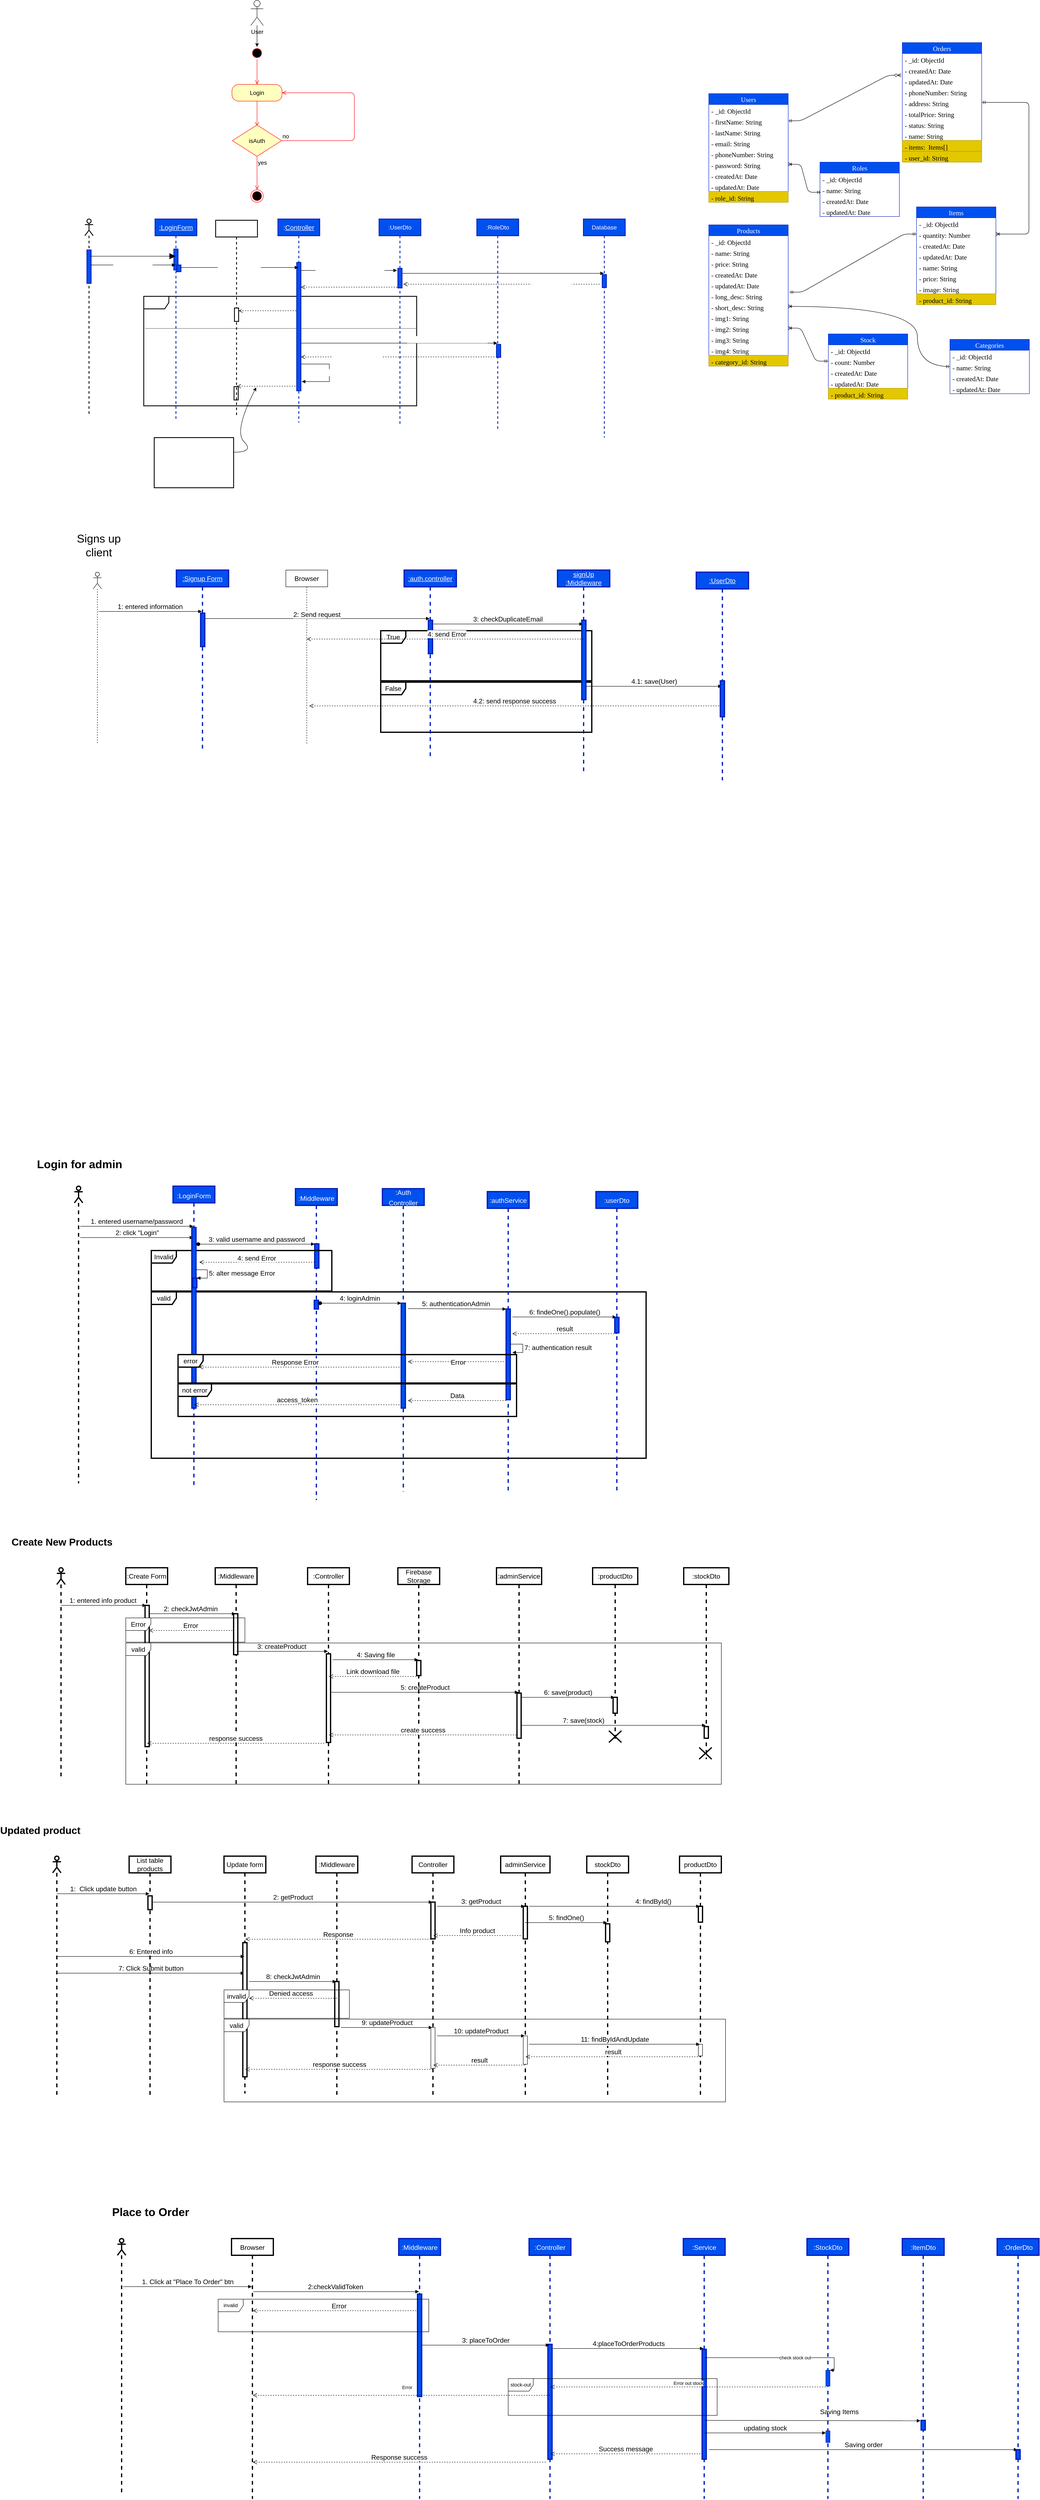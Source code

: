 <mxfile>
    <diagram id="LPCKoAhp3PluDubOU_Ly" name="Page-1">
        <mxGraphModel dx="4818" dy="2189" grid="1" gridSize="10" guides="1" tooltips="1" connect="1" arrows="1" fold="1" page="0" pageScale="1" pageWidth="850" pageHeight="1100" math="0" shadow="0">
            <root>
                <mxCell id="0"/>
                <mxCell id="1" parent="0"/>
                <mxCell id="230" value="valid" style="shape=umlFrame;whiteSpace=wrap;html=1;strokeWidth=3;fontSize=16;" parent="1" vertex="1">
                    <mxGeometry x="-1214" y="3007" width="1184" height="398" as="geometry"/>
                </mxCell>
                <mxCell id="98" value="" style="group" parent="1" vertex="1" connectable="0">
                    <mxGeometry x="-1232" y="625" width="653" height="262" as="geometry"/>
                </mxCell>
                <mxCell id="95" value="alt" style="shape=umlFrame;whiteSpace=wrap;html=1;strokeWidth=2;fontSize=14;fontColor=#FFFFFF;spacingTop=1;" parent="98" vertex="1">
                    <mxGeometry width="653" height="262" as="geometry"/>
                </mxCell>
                <mxCell id="97" value="&amp;nbsp;[ User not existed ]" style="text;html=1;align=center;verticalAlign=middle;resizable=0;points=[];autosize=1;strokeColor=none;fillColor=none;fontSize=14;fontColor=#FFFFFF;" parent="98" vertex="1">
                    <mxGeometry x="-12.282" y="31.404" width="139" height="29" as="geometry"/>
                </mxCell>
                <mxCell id="99" value="&amp;nbsp;[ User existed ]" style="text;html=1;align=center;verticalAlign=middle;resizable=0;points=[];autosize=1;strokeColor=none;fillColor=none;fontSize=14;fontColor=#FFFFFF;" parent="98" vertex="1">
                    <mxGeometry x="3.071" y="127.411" width="115" height="29" as="geometry"/>
                </mxCell>
                <mxCell id="96" value="" style="line;strokeWidth=1;fillColor=#f5f5f5;align=left;verticalAlign=middle;spacingTop=-1;spacingLeft=3;spacingRight=3;rotatable=0;labelPosition=right;points=[];portConstraint=eastwest;strokeColor=#666666;fontSize=14;fontColor=#333333;" parent="98" vertex="1">
                    <mxGeometry x="3.071" y="73.261" width="649.929" height="7.178" as="geometry"/>
                </mxCell>
                <mxCell id="105" value="7.1: Response Error" style="html=1;verticalAlign=bottom;endArrow=open;dashed=1;endSize=8;fontSize=14;fontColor=#FFFFFF;" parent="98" target="104" edge="1">
                    <mxGeometry relative="1" as="geometry">
                        <mxPoint x="365" y="34.441" as="sourcePoint"/>
                        <mxPoint x="285" y="34.441" as="targetPoint"/>
                    </mxGeometry>
                </mxCell>
                <mxCell id="118" value="7.2.4: Response" style="html=1;verticalAlign=bottom;endArrow=open;dashed=1;endSize=8;fontSize=14;fontColor=#FFFFFF;" parent="98" target="103" edge="1">
                    <mxGeometry relative="1" as="geometry">
                        <mxPoint x="369" y="215" as="sourcePoint"/>
                        <mxPoint x="289" y="215" as="targetPoint"/>
                    </mxGeometry>
                </mxCell>
                <mxCell id="114" value="" style="html=1;points=[];perimeter=orthogonalPerimeter;strokeWidth=2;fontSize=14;fontColor=#FFFFFF;" parent="98" vertex="1">
                    <mxGeometry x="216" y="216" width="10" height="32" as="geometry"/>
                </mxCell>
                <mxCell id="2" value="Users" style="swimlane;fontStyle=0;childLayout=stackLayout;horizontal=1;startSize=26;horizontalStack=0;resizeParent=1;resizeParentMax=0;resizeLast=0;collapsible=1;marginBottom=0;fillColor=#0050ef;fontColor=#ffffff;strokeColor=#001DBC;fontSize=16;spacingTop=0;spacing=2;fontFamily=Times New Roman;" parent="1" vertex="1">
                    <mxGeometry x="120" y="140" width="190" height="260" as="geometry"/>
                </mxCell>
                <mxCell id="3" value="- _id: ObjectId" style="text;strokeColor=none;fillColor=none;align=left;verticalAlign=top;spacingLeft=4;spacingRight=4;overflow=hidden;rotatable=0;points=[[0,0.5],[1,0.5]];portConstraint=eastwest;fontSize=16;spacingTop=0;spacing=2;fontFamily=Times New Roman;" parent="2" vertex="1">
                    <mxGeometry y="26" width="190" height="26" as="geometry"/>
                </mxCell>
                <mxCell id="6" value="- firstName: String&#10;" style="text;strokeColor=none;fillColor=none;align=left;verticalAlign=top;spacingLeft=4;spacingRight=4;overflow=hidden;rotatable=0;points=[[0,0.5],[1,0.5]];portConstraint=eastwest;fontSize=16;spacingTop=0;spacing=2;fontFamily=Times New Roman;" parent="2" vertex="1">
                    <mxGeometry y="52" width="190" height="26" as="geometry"/>
                </mxCell>
                <mxCell id="7" value="- lastName: String" style="text;strokeColor=none;fillColor=none;align=left;verticalAlign=top;spacingLeft=4;spacingRight=4;overflow=hidden;rotatable=0;points=[[0,0.5],[1,0.5]];portConstraint=eastwest;fontSize=16;spacingTop=0;spacing=2;fontFamily=Times New Roman;" parent="2" vertex="1">
                    <mxGeometry y="78" width="190" height="26" as="geometry"/>
                </mxCell>
                <mxCell id="8" value="- email: String" style="text;strokeColor=none;fillColor=none;align=left;verticalAlign=top;spacingLeft=4;spacingRight=4;overflow=hidden;rotatable=0;points=[[0,0.5],[1,0.5]];portConstraint=eastwest;fontSize=16;spacingTop=0;spacing=2;fontFamily=Times New Roman;" parent="2" vertex="1">
                    <mxGeometry y="104" width="190" height="26" as="geometry"/>
                </mxCell>
                <mxCell id="156" value="- phoneNumber: String" style="text;strokeColor=none;fillColor=none;align=left;verticalAlign=top;spacingLeft=4;spacingRight=4;overflow=hidden;rotatable=0;points=[[0,0.5],[1,0.5]];portConstraint=eastwest;fontSize=16;spacingTop=0;spacing=2;fontFamily=Times New Roman;" parent="2" vertex="1">
                    <mxGeometry y="130" width="190" height="26" as="geometry"/>
                </mxCell>
                <mxCell id="9" value="- password: String" style="text;strokeColor=none;fillColor=none;align=left;verticalAlign=top;spacingLeft=4;spacingRight=4;overflow=hidden;rotatable=0;points=[[0,0.5],[1,0.5]];portConstraint=eastwest;fontSize=16;spacingTop=0;spacing=2;fontFamily=Times New Roman;" parent="2" vertex="1">
                    <mxGeometry y="156" width="190" height="26" as="geometry"/>
                </mxCell>
                <mxCell id="10" value="- createdAt: Date" style="text;strokeColor=none;fillColor=none;align=left;verticalAlign=top;spacingLeft=4;spacingRight=4;overflow=hidden;rotatable=0;points=[[0,0.5],[1,0.5]];portConstraint=eastwest;fontSize=16;spacingTop=0;spacing=2;fontFamily=Times New Roman;" parent="2" vertex="1">
                    <mxGeometry y="182" width="190" height="26" as="geometry"/>
                </mxCell>
                <mxCell id="11" value="- updatedAt: Date" style="text;strokeColor=none;fillColor=none;align=left;verticalAlign=top;spacingLeft=4;spacingRight=4;overflow=hidden;rotatable=0;points=[[0,0.5],[1,0.5]];portConstraint=eastwest;fontSize=16;spacingTop=0;spacing=2;fontFamily=Times New Roman;" parent="2" vertex="1">
                    <mxGeometry y="208" width="190" height="26" as="geometry"/>
                </mxCell>
                <mxCell id="27" value="- role_id: String" style="text;strokeColor=#B09500;fillColor=#e3c800;align=left;verticalAlign=top;spacingLeft=4;spacingRight=4;overflow=hidden;rotatable=0;points=[[0,0.5],[1,0.5]];portConstraint=eastwest;fontSize=16;fontColor=#000000;spacingTop=0;spacing=2;fontFamily=Times New Roman;" parent="2" vertex="1">
                    <mxGeometry y="234" width="190" height="26" as="geometry"/>
                </mxCell>
                <mxCell id="12" value="Roles" style="swimlane;fontStyle=0;childLayout=stackLayout;horizontal=1;startSize=26;horizontalStack=0;resizeParent=1;resizeParentMax=0;resizeLast=0;collapsible=1;marginBottom=0;fillColor=#0050ef;fontColor=#ffffff;strokeColor=#001DBC;fontSize=16;spacingTop=0;spacing=2;fontFamily=Times New Roman;" parent="1" vertex="1">
                    <mxGeometry x="386" y="304" width="190" height="130" as="geometry">
                        <mxRectangle x="510" y="80" width="76" height="31" as="alternateBounds"/>
                    </mxGeometry>
                </mxCell>
                <mxCell id="13" value="- _id: ObjectId" style="text;strokeColor=none;fillColor=none;align=left;verticalAlign=top;spacingLeft=4;spacingRight=4;overflow=hidden;rotatable=0;points=[[0,0.5],[1,0.5]];portConstraint=eastwest;fontSize=16;spacingTop=0;spacing=2;fontFamily=Times New Roman;" parent="12" vertex="1">
                    <mxGeometry y="26" width="190" height="26" as="geometry"/>
                </mxCell>
                <mxCell id="14" value="- name: String" style="text;strokeColor=none;fillColor=none;align=left;verticalAlign=top;spacingLeft=4;spacingRight=4;overflow=hidden;rotatable=0;points=[[0,0.5],[1,0.5]];portConstraint=eastwest;fontSize=16;spacingTop=0;spacing=2;fontFamily=Times New Roman;" parent="12" vertex="1">
                    <mxGeometry y="52" width="190" height="26" as="geometry"/>
                </mxCell>
                <mxCell id="22" value="- createdAt: Date" style="text;strokeColor=none;fillColor=none;align=left;verticalAlign=top;spacingLeft=4;spacingRight=4;overflow=hidden;rotatable=0;points=[[0,0.5],[1,0.5]];portConstraint=eastwest;fontSize=16;spacingTop=0;spacing=2;fontFamily=Times New Roman;" parent="12" vertex="1">
                    <mxGeometry y="78" width="190" height="26" as="geometry"/>
                </mxCell>
                <mxCell id="23" value="- updatedAt: Date" style="text;strokeColor=none;fillColor=none;align=left;verticalAlign=top;spacingLeft=4;spacingRight=4;overflow=hidden;rotatable=0;points=[[0,0.5],[1,0.5]];portConstraint=eastwest;fontSize=16;spacingTop=0;spacing=2;fontFamily=Times New Roman;" parent="12" vertex="1">
                    <mxGeometry y="104" width="190" height="26" as="geometry"/>
                </mxCell>
                <mxCell id="26" value="" style="edgeStyle=entityRelationEdgeStyle;fontSize=16;endArrow=ERoneToMany;startArrow=ERmandOne;entryX=1;entryY=0.5;entryDx=0;entryDy=0;exitX=0.011;exitY=0.769;exitDx=0;exitDy=0;exitPerimeter=0;spacingTop=0;spacing=2;fontFamily=Times New Roman;" parent="1" source="14" target="9" edge="1">
                    <mxGeometry width="100" height="100" relative="1" as="geometry">
                        <mxPoint x="370" y="420" as="sourcePoint"/>
                        <mxPoint x="470" y="320" as="targetPoint"/>
                    </mxGeometry>
                </mxCell>
                <mxCell id="28" value="Products" style="swimlane;fontStyle=0;childLayout=stackLayout;horizontal=1;startSize=26;horizontalStack=0;resizeParent=1;resizeParentMax=0;resizeLast=0;collapsible=1;marginBottom=0;fillColor=#0050ef;fontColor=#ffffff;strokeColor=#001DBC;fontSize=16;spacingTop=0;spacing=2;fontFamily=Times New Roman;" parent="1" vertex="1">
                    <mxGeometry x="120" y="454" width="190" height="338" as="geometry"/>
                </mxCell>
                <mxCell id="29" value="- _id: ObjectId" style="text;strokeColor=none;fillColor=none;align=left;verticalAlign=top;spacingLeft=4;spacingRight=4;overflow=hidden;rotatable=0;points=[[0,0.5],[1,0.5]];portConstraint=eastwest;fontSize=16;spacingTop=0;spacing=2;fontFamily=Times New Roman;" parent="28" vertex="1">
                    <mxGeometry y="26" width="190" height="26" as="geometry"/>
                </mxCell>
                <mxCell id="30" value="- name: String" style="text;strokeColor=none;fillColor=none;align=left;verticalAlign=top;spacingLeft=4;spacingRight=4;overflow=hidden;rotatable=0;points=[[0,0.5],[1,0.5]];portConstraint=eastwest;fontSize=16;spacingTop=0;spacing=2;fontFamily=Times New Roman;" parent="28" vertex="1">
                    <mxGeometry y="52" width="190" height="26" as="geometry"/>
                </mxCell>
                <mxCell id="33" value="- price: String" style="text;strokeColor=none;fillColor=none;align=left;verticalAlign=top;spacingLeft=4;spacingRight=4;overflow=hidden;rotatable=0;points=[[0,0.5],[1,0.5]];portConstraint=eastwest;fontSize=16;spacingTop=0;spacing=2;fontFamily=Times New Roman;" parent="28" vertex="1">
                    <mxGeometry y="78" width="190" height="26" as="geometry"/>
                </mxCell>
                <mxCell id="31" value="- createdAt: Date" style="text;strokeColor=none;fillColor=none;align=left;verticalAlign=top;spacingLeft=4;spacingRight=4;overflow=hidden;rotatable=0;points=[[0,0.5],[1,0.5]];portConstraint=eastwest;fontSize=16;spacingTop=0;spacing=2;fontFamily=Times New Roman;" parent="28" vertex="1">
                    <mxGeometry y="104" width="190" height="26" as="geometry"/>
                </mxCell>
                <mxCell id="32" value="- updatedAt: Date" style="text;strokeColor=none;fillColor=none;align=left;verticalAlign=top;spacingLeft=4;spacingRight=4;overflow=hidden;rotatable=0;points=[[0,0.5],[1,0.5]];portConstraint=eastwest;fontSize=16;spacingTop=0;spacing=2;fontFamily=Times New Roman;" parent="28" vertex="1">
                    <mxGeometry y="130" width="190" height="26" as="geometry"/>
                </mxCell>
                <mxCell id="41" value="- long_desc: String" style="text;strokeColor=none;fillColor=none;align=left;verticalAlign=top;spacingLeft=4;spacingRight=4;overflow=hidden;rotatable=0;points=[[0,0.5],[1,0.5]];portConstraint=eastwest;fontSize=16;spacingTop=0;spacing=2;fontFamily=Times New Roman;" parent="28" vertex="1">
                    <mxGeometry y="156" width="190" height="26" as="geometry"/>
                </mxCell>
                <mxCell id="50" value="- short_desc: String" style="text;strokeColor=none;fillColor=none;align=left;verticalAlign=top;spacingLeft=4;spacingRight=4;overflow=hidden;rotatable=0;points=[[0,0.5],[1,0.5]];portConstraint=eastwest;fontSize=16;spacingTop=0;spacing=2;fontFamily=Times New Roman;" parent="28" vertex="1">
                    <mxGeometry y="182" width="190" height="26" as="geometry"/>
                </mxCell>
                <mxCell id="51" value="- img1: String" style="text;strokeColor=none;fillColor=none;align=left;verticalAlign=top;spacingLeft=4;spacingRight=4;overflow=hidden;rotatable=0;points=[[0,0.5],[1,0.5]];portConstraint=eastwest;fontSize=16;spacingTop=0;spacing=2;fontFamily=Times New Roman;" parent="28" vertex="1">
                    <mxGeometry y="208" width="190" height="26" as="geometry"/>
                </mxCell>
                <mxCell id="52" value="- img2: String" style="text;strokeColor=none;fillColor=none;align=left;verticalAlign=top;spacingLeft=4;spacingRight=4;overflow=hidden;rotatable=0;points=[[0,0.5],[1,0.5]];portConstraint=eastwest;fontSize=16;spacingTop=0;spacing=2;fontFamily=Times New Roman;" parent="28" vertex="1">
                    <mxGeometry y="234" width="190" height="26" as="geometry"/>
                </mxCell>
                <mxCell id="53" value="- img3: String" style="text;strokeColor=none;fillColor=none;align=left;verticalAlign=top;spacingLeft=4;spacingRight=4;overflow=hidden;rotatable=0;points=[[0,0.5],[1,0.5]];portConstraint=eastwest;fontSize=16;spacingTop=0;spacing=2;fontFamily=Times New Roman;" parent="28" vertex="1">
                    <mxGeometry y="260" width="190" height="26" as="geometry"/>
                </mxCell>
                <mxCell id="54" value="- img4: String" style="text;strokeColor=none;fillColor=none;align=left;verticalAlign=top;spacingLeft=4;spacingRight=4;overflow=hidden;rotatable=0;points=[[0,0.5],[1,0.5]];portConstraint=eastwest;fontSize=16;spacingTop=0;spacing=2;fontFamily=Times New Roman;" parent="28" vertex="1">
                    <mxGeometry y="286" width="190" height="26" as="geometry"/>
                </mxCell>
                <mxCell id="39" value="- category_id: String" style="text;strokeColor=#B09500;fillColor=#e3c800;align=left;verticalAlign=top;spacingLeft=4;spacingRight=4;overflow=hidden;rotatable=0;points=[[0,0.5],[1,0.5]];portConstraint=eastwest;fontSize=16;fontColor=#000000;spacingTop=0;spacing=2;fontFamily=Times New Roman;" parent="28" vertex="1">
                    <mxGeometry y="312" width="190" height="26" as="geometry"/>
                </mxCell>
                <mxCell id="34" value="Categories" style="swimlane;fontStyle=0;childLayout=stackLayout;horizontal=1;startSize=26;horizontalStack=0;resizeParent=1;resizeParentMax=0;resizeLast=0;collapsible=1;marginBottom=0;fillColor=#0050ef;fontColor=#ffffff;strokeColor=#001DBC;fontSize=16;spacingTop=0;spacing=2;fontFamily=Times New Roman;" parent="1" vertex="1">
                    <mxGeometry x="697" y="728" width="190" height="130" as="geometry"/>
                </mxCell>
                <mxCell id="35" value="- _id: ObjectId" style="text;strokeColor=none;fillColor=none;align=left;verticalAlign=top;spacingLeft=4;spacingRight=4;overflow=hidden;rotatable=0;points=[[0,0.5],[1,0.5]];portConstraint=eastwest;fontSize=16;spacingTop=0;spacing=2;fontFamily=Times New Roman;" parent="34" vertex="1">
                    <mxGeometry y="26" width="190" height="26" as="geometry"/>
                </mxCell>
                <mxCell id="36" value="- name: String" style="text;strokeColor=none;fillColor=none;align=left;verticalAlign=top;spacingLeft=4;spacingRight=4;overflow=hidden;rotatable=0;points=[[0,0.5],[1,0.5]];portConstraint=eastwest;fontSize=16;spacingTop=0;spacing=2;fontFamily=Times New Roman;" parent="34" vertex="1">
                    <mxGeometry y="52" width="190" height="26" as="geometry"/>
                </mxCell>
                <mxCell id="37" value="- createdAt: Date" style="text;strokeColor=none;fillColor=none;align=left;verticalAlign=top;spacingLeft=4;spacingRight=4;overflow=hidden;rotatable=0;points=[[0,0.5],[1,0.5]];portConstraint=eastwest;fontSize=16;spacingTop=0;spacing=2;fontFamily=Times New Roman;" parent="34" vertex="1">
                    <mxGeometry y="78" width="190" height="26" as="geometry"/>
                </mxCell>
                <mxCell id="38" value="- updatedAt: Date" style="text;strokeColor=none;fillColor=none;align=left;verticalAlign=top;spacingLeft=4;spacingRight=4;overflow=hidden;rotatable=0;points=[[0,0.5],[1,0.5]];portConstraint=eastwest;fontSize=16;spacingTop=0;spacing=2;fontFamily=Times New Roman;" parent="34" vertex="1">
                    <mxGeometry y="104" width="190" height="26" as="geometry"/>
                </mxCell>
                <mxCell id="40" value="" style="edgeStyle=orthogonalEdgeStyle;fontSize=16;endArrow=ERoneToMany;startArrow=ERmandOne;entryX=1;entryY=0.5;entryDx=0;entryDy=0;exitX=0;exitY=0.5;exitDx=0;exitDy=0;spacingTop=0;spacing=2;fontFamily=Times New Roman;curved=1;" parent="1" source="36" target="50" edge="1">
                    <mxGeometry width="100" height="100" relative="1" as="geometry">
                        <mxPoint x="815" y="674.004" as="sourcePoint"/>
                        <mxPoint x="612.91" y="753.01" as="targetPoint"/>
                        <Array as="points">
                            <mxPoint x="619" y="793"/>
                            <mxPoint x="619" y="649"/>
                        </Array>
                    </mxGeometry>
                </mxCell>
                <mxCell id="55" value="Login" style="rounded=1;whiteSpace=wrap;html=1;arcSize=40;fontColor=#000000;fillColor=#ffffc0;strokeColor=#ff0000;fontSize=14;" parent="1" vertex="1">
                    <mxGeometry x="-1021" y="118" width="120" height="40" as="geometry"/>
                </mxCell>
                <mxCell id="56" value="" style="edgeStyle=orthogonalEdgeStyle;html=1;verticalAlign=bottom;endArrow=open;endSize=8;strokeColor=#ff0000;fontSize=14;" parent="1" source="55" edge="1">
                    <mxGeometry relative="1" as="geometry">
                        <mxPoint x="-961" y="218" as="targetPoint"/>
                    </mxGeometry>
                </mxCell>
                <mxCell id="57" value="" style="ellipse;html=1;shape=startState;fillColor=#000000;strokeColor=#ff0000;fontSize=14;" parent="1" vertex="1">
                    <mxGeometry x="-976" y="28" width="30" height="30" as="geometry"/>
                </mxCell>
                <mxCell id="58" value="" style="edgeStyle=orthogonalEdgeStyle;html=1;verticalAlign=bottom;endArrow=open;endSize=8;strokeColor=#ff0000;fontSize=14;" parent="1" source="57" edge="1">
                    <mxGeometry relative="1" as="geometry">
                        <mxPoint x="-961" y="118" as="targetPoint"/>
                    </mxGeometry>
                </mxCell>
                <mxCell id="60" value="" style="edgeStyle=none;html=1;fontSize=14;" parent="1" source="59" target="57" edge="1">
                    <mxGeometry relative="1" as="geometry"/>
                </mxCell>
                <mxCell id="59" value="User" style="shape=umlActor;verticalLabelPosition=bottom;verticalAlign=top;html=1;fontSize=14;" parent="1" vertex="1">
                    <mxGeometry x="-976" y="-83" width="30" height="60" as="geometry"/>
                </mxCell>
                <mxCell id="61" value="&lt;font color=&quot;#000000&quot;&gt;isAuth&lt;/font&gt;" style="rhombus;whiteSpace=wrap;html=1;fillColor=#ffffc0;strokeColor=#ff0000;fontSize=14;" parent="1" vertex="1">
                    <mxGeometry x="-1020" y="215" width="118" height="75" as="geometry"/>
                </mxCell>
                <mxCell id="62" value="no" style="edgeStyle=orthogonalEdgeStyle;html=1;align=left;verticalAlign=bottom;endArrow=open;endSize=8;strokeColor=#ff0000;fontSize=14;" parent="1" source="61" target="55" edge="1">
                    <mxGeometry x="-1" relative="1" as="geometry">
                        <mxPoint x="-899" y="133" as="targetPoint"/>
                        <Array as="points">
                            <mxPoint x="-728" y="253"/>
                            <mxPoint x="-728" y="138"/>
                        </Array>
                    </mxGeometry>
                </mxCell>
                <mxCell id="63" value="yes" style="edgeStyle=orthogonalEdgeStyle;html=1;align=left;verticalAlign=top;endArrow=open;endSize=8;strokeColor=#ff0000;fontSize=14;" parent="1" source="61" target="64" edge="1">
                    <mxGeometry x="-1" relative="1" as="geometry">
                        <mxPoint x="-961" y="385" as="targetPoint"/>
                    </mxGeometry>
                </mxCell>
                <mxCell id="64" value="" style="ellipse;html=1;shape=endState;fillColor=#000000;strokeColor=#ff0000;fontSize=14;fontColor=#000000;" parent="1" vertex="1">
                    <mxGeometry x="-976" y="370" width="30" height="30" as="geometry"/>
                </mxCell>
                <mxCell id="66" value="&lt;u&gt;:LoginForm&lt;br&gt;&lt;/u&gt;" style="shape=umlLifeline;perimeter=lifelinePerimeter;whiteSpace=wrap;html=1;container=1;collapsible=0;recursiveResize=0;outlineConnect=0;fontSize=16;fontColor=#ffffff;fillColor=#0050ef;strokeColor=#001DBC;spacing=2;strokeWidth=2;" parent="1" vertex="1">
                    <mxGeometry x="-1205" y="440" width="100" height="480" as="geometry"/>
                </mxCell>
                <mxCell id="73" value="" style="html=1;points=[];perimeter=orthogonalPerimeter;strokeWidth=2;fontSize=16;fontColor=#ffffff;fillColor=#0050ef;strokeColor=#001DBC;" parent="66" vertex="1">
                    <mxGeometry x="45" y="72" width="10" height="50" as="geometry"/>
                </mxCell>
                <mxCell id="82" value="" style="html=1;points=[];perimeter=orthogonalPerimeter;strokeWidth=2;fontSize=14;fontColor=#ffffff;fillColor=#0050ef;strokeColor=#001DBC;" parent="66" vertex="1">
                    <mxGeometry x="52" y="110" width="10" height="16" as="geometry"/>
                </mxCell>
                <mxCell id="71" value="" style="shape=umlLifeline;participant=umlActor;perimeter=lifelinePerimeter;whiteSpace=wrap;html=1;container=1;collapsible=0;recursiveResize=0;verticalAlign=top;spacingTop=36;outlineConnect=0;strokeWidth=2;fontSize=16;fontColor=#FFFFFF;" parent="1" vertex="1">
                    <mxGeometry x="-1373" y="440" width="20" height="470" as="geometry"/>
                </mxCell>
                <mxCell id="72" value="" style="html=1;points=[];perimeter=orthogonalPerimeter;strokeWidth=2;fontSize=16;fontColor=#ffffff;fillColor=#0050ef;strokeColor=#001DBC;" parent="71" vertex="1">
                    <mxGeometry x="5" y="74" width="10" height="80" as="geometry"/>
                </mxCell>
                <mxCell id="76" value="" style="endArrow=block;endFill=1;endSize=12;html=1;fontSize=16;fontColor=#FFFFFF;" parent="71" target="66" edge="1">
                    <mxGeometry width="160" relative="1" as="geometry">
                        <mxPoint x="12" y="89" as="sourcePoint"/>
                        <mxPoint x="172" y="89" as="targetPoint"/>
                    </mxGeometry>
                </mxCell>
                <mxCell id="84" value="2: Click &quot;Login&quot;" style="html=1;verticalAlign=bottom;endArrow=block;fontSize=14;fontColor=#FFFFFF;" parent="71" target="66" edge="1">
                    <mxGeometry x="-0.015" y="-3" width="80" relative="1" as="geometry">
                        <mxPoint x="14" y="110" as="sourcePoint"/>
                        <mxPoint x="94" y="110" as="targetPoint"/>
                        <mxPoint as="offset"/>
                    </mxGeometry>
                </mxCell>
                <mxCell id="74" value=":&lt;u&gt;Controller&lt;br&gt;&lt;/u&gt;" style="shape=umlLifeline;perimeter=lifelinePerimeter;whiteSpace=wrap;html=1;container=1;collapsible=0;recursiveResize=0;outlineConnect=0;fontSize=16;fontColor=#ffffff;fillColor=#0050ef;strokeColor=#001DBC;spacing=2;strokeWidth=2;" parent="1" vertex="1">
                    <mxGeometry x="-911" y="440" width="100" height="487" as="geometry"/>
                </mxCell>
                <mxCell id="75" value="" style="html=1;points=[];perimeter=orthogonalPerimeter;strokeWidth=2;fontSize=16;fontColor=#ffffff;fillColor=#0050ef;strokeColor=#001DBC;" parent="74" vertex="1">
                    <mxGeometry x="45" y="104" width="10" height="307" as="geometry"/>
                </mxCell>
                <mxCell id="89" value="4: findOne( {email: email} )" style="html=1;verticalAlign=bottom;endArrow=block;fontSize=14;fontColor=#FFFFFF;" parent="74" edge="1">
                    <mxGeometry x="0.022" y="-9" width="80" relative="1" as="geometry">
                        <mxPoint x="54" y="123" as="sourcePoint"/>
                        <mxPoint x="285" y="123" as="targetPoint"/>
                        <mxPoint as="offset"/>
                    </mxGeometry>
                </mxCell>
                <mxCell id="106" value="7.2.1: findById( Result.role_id )" style="html=1;verticalAlign=bottom;endArrow=block;fontSize=14;fontColor=#FFFFFF;" parent="74" target="86" edge="1">
                    <mxGeometry x="0.489" y="-2" width="80" relative="1" as="geometry">
                        <mxPoint x="55" y="297" as="sourcePoint"/>
                        <mxPoint x="469" y="297" as="targetPoint"/>
                        <mxPoint as="offset"/>
                    </mxGeometry>
                </mxCell>
                <mxCell id="116" value="" style="edgeStyle=orthogonalEdgeStyle;html=1;align=left;spacingLeft=2;endArrow=block;rounded=0;fontSize=14;fontColor=#FFFFFF;" parent="74" edge="1">
                    <mxGeometry x="0.221" y="-9" relative="1" as="geometry">
                        <mxPoint x="55" y="347" as="sourcePoint"/>
                        <Array as="points">
                            <mxPoint x="123" y="347"/>
                            <mxPoint x="123" y="389"/>
                            <mxPoint x="60" y="389"/>
                        </Array>
                        <mxPoint x="57" y="389" as="targetPoint"/>
                        <mxPoint x="9" y="9" as="offset"/>
                    </mxGeometry>
                </mxCell>
                <mxCell id="117" value="7.2.3: authenticationClient( email, pass )" style="edgeLabel;html=1;align=center;verticalAlign=middle;resizable=0;points=[];fontSize=14;fontColor=#FFFFFF;" parent="116" vertex="1" connectable="0">
                    <mxGeometry x="0.159" y="-1" relative="1" as="geometry">
                        <mxPoint x="62" y="-14" as="offset"/>
                    </mxGeometry>
                </mxCell>
                <mxCell id="77" value="1: Input email/password" style="text;html=1;align=center;verticalAlign=middle;resizable=0;points=[];autosize=1;strokeColor=none;fillColor=none;fontSize=14;fontColor=#FFFFFF;" parent="1" vertex="1">
                    <mxGeometry x="-1342" y="501" width="166" height="29" as="geometry"/>
                </mxCell>
                <mxCell id="83" value="3: Send requrest" style="html=1;verticalAlign=bottom;endArrow=block;fontSize=14;fontColor=#FFFFFF;exitX=1;exitY=0.265;exitDx=0;exitDy=0;exitPerimeter=0;" parent="1" edge="1">
                    <mxGeometry x="-0.011" y="-6" width="80" relative="1" as="geometry">
                        <mxPoint x="-1143" y="556.01" as="sourcePoint"/>
                        <mxPoint x="-862" y="556.01" as="targetPoint"/>
                        <mxPoint as="offset"/>
                    </mxGeometry>
                </mxCell>
                <mxCell id="85" value=":UserDto" style="shape=umlLifeline;perimeter=lifelinePerimeter;whiteSpace=wrap;html=1;container=1;collapsible=0;recursiveResize=0;outlineConnect=0;strokeWidth=2;fontSize=14;fontColor=#ffffff;fillColor=#0050ef;strokeColor=#001DBC;" parent="1" vertex="1">
                    <mxGeometry x="-669" y="440" width="100" height="490" as="geometry"/>
                </mxCell>
                <mxCell id="87" value="" style="html=1;points=[];perimeter=orthogonalPerimeter;strokeWidth=2;fontSize=16;fontColor=#ffffff;fillColor=#0050ef;strokeColor=#001DBC;" parent="85" vertex="1">
                    <mxGeometry x="45" y="118" width="10" height="47" as="geometry"/>
                </mxCell>
                <mxCell id="92" value="5: exec()" style="html=1;verticalAlign=bottom;endArrow=block;fontSize=14;fontColor=#FFFFFF;" parent="85" target="91" edge="1">
                    <mxGeometry x="0.639" width="80" relative="1" as="geometry">
                        <mxPoint x="56" y="130" as="sourcePoint"/>
                        <mxPoint x="136" y="130" as="targetPoint"/>
                        <mxPoint as="offset"/>
                    </mxGeometry>
                </mxCell>
                <mxCell id="86" value=":RoleDto" style="shape=umlLifeline;perimeter=lifelinePerimeter;whiteSpace=wrap;html=1;container=1;collapsible=0;recursiveResize=0;outlineConnect=0;strokeWidth=2;fontSize=14;fontColor=#ffffff;fillColor=#0050ef;strokeColor=#001DBC;" parent="1" vertex="1">
                    <mxGeometry x="-435" y="440" width="100" height="502" as="geometry"/>
                </mxCell>
                <mxCell id="91" value="Database" style="shape=umlLifeline;perimeter=lifelinePerimeter;whiteSpace=wrap;html=1;container=1;collapsible=0;recursiveResize=0;outlineConnect=0;strokeWidth=2;fontSize=14;fontColor=#ffffff;fillColor=#0050ef;strokeColor=#001DBC;" parent="1" vertex="1">
                    <mxGeometry x="-180" y="440" width="100" height="523" as="geometry"/>
                </mxCell>
                <mxCell id="93" value="" style="html=1;points=[];perimeter=orthogonalPerimeter;strokeWidth=2;fontSize=14;fontColor=#ffffff;fillColor=#0050ef;strokeColor=#001DBC;" parent="91" vertex="1">
                    <mxGeometry x="45" y="133" width="10" height="31" as="geometry"/>
                </mxCell>
                <mxCell id="94" value="5: return Object" style="html=1;verticalAlign=bottom;endArrow=open;dashed=1;endSize=8;fontSize=14;fontColor=#FFFFFF;" parent="1" edge="1">
                    <mxGeometry x="-0.504" y="5" relative="1" as="geometry">
                        <mxPoint x="-141" y="596" as="sourcePoint"/>
                        <mxPoint x="-611" y="596" as="targetPoint"/>
                        <Array as="points">
                            <mxPoint x="-344" y="596"/>
                        </Array>
                        <mxPoint as="offset"/>
                    </mxGeometry>
                </mxCell>
                <mxCell id="101" value="6: return Result" style="html=1;verticalAlign=bottom;endArrow=open;dashed=1;endSize=8;fontSize=14;fontColor=#FFFFFF;" parent="1" target="75" edge="1">
                    <mxGeometry relative="1" as="geometry">
                        <mxPoint x="-625" y="603" as="sourcePoint"/>
                        <mxPoint x="-705" y="603" as="targetPoint"/>
                    </mxGeometry>
                </mxCell>
                <mxCell id="103" value="Browser" style="shape=umlLifeline;perimeter=lifelinePerimeter;whiteSpace=wrap;html=1;container=1;collapsible=0;recursiveResize=0;outlineConnect=0;strokeWidth=2;fontSize=14;fontColor=#FFFFFF;" parent="1" vertex="1">
                    <mxGeometry x="-1060" y="443" width="100" height="468" as="geometry"/>
                </mxCell>
                <mxCell id="104" value="" style="html=1;points=[];perimeter=orthogonalPerimeter;strokeWidth=2;fontSize=14;fontColor=#FFFFFF;" parent="103" vertex="1">
                    <mxGeometry x="45" y="210" width="10" height="32" as="geometry"/>
                </mxCell>
                <mxCell id="107" value="" style="html=1;points=[];perimeter=orthogonalPerimeter;strokeWidth=2;fontSize=14;fontColor=#ffffff;fillColor=#0050ef;strokeColor=#001DBC;" parent="1" vertex="1">
                    <mxGeometry x="-388" y="740" width="10" height="31" as="geometry"/>
                </mxCell>
                <mxCell id="108" value="7.2.2: return Result" style="html=1;verticalAlign=bottom;endArrow=open;dashed=1;endSize=8;fontSize=14;fontColor=#FFFFFF;" parent="1" target="75" edge="1">
                    <mxGeometry x="0.417" y="3" relative="1" as="geometry">
                        <mxPoint x="-393" y="770" as="sourcePoint"/>
                        <mxPoint x="-473" y="770" as="targetPoint"/>
                        <mxPoint as="offset"/>
                    </mxGeometry>
                </mxCell>
                <mxCell id="120" value="&lt;h1&gt;Note&lt;/h1&gt;&lt;p&gt;Response { access_token, refresh_token, userInfo } and saving cookie&lt;/p&gt;" style="text;html=1;strokeColor=default;fillColor=none;spacing=5;spacingTop=-20;whiteSpace=wrap;overflow=hidden;rounded=0;sketch=0;strokeWidth=2;fontSize=14;fontColor=#FFFFFF;" parent="1" vertex="1">
                    <mxGeometry x="-1207" y="963" width="190" height="120" as="geometry"/>
                </mxCell>
                <mxCell id="121" value="" style="curved=1;endArrow=classic;html=1;fontSize=14;fontColor=#FFFFFF;" parent="1" edge="1">
                    <mxGeometry width="50" height="50" relative="1" as="geometry">
                        <mxPoint x="-1017" y="998" as="sourcePoint"/>
                        <mxPoint x="-963" y="843" as="targetPoint"/>
                        <Array as="points">
                            <mxPoint x="-967" y="998"/>
                            <mxPoint x="-1017" y="948"/>
                        </Array>
                    </mxGeometry>
                </mxCell>
                <mxCell id="122" value="Login Sequence" style="text;strokeColor=none;fillColor=none;html=1;fontSize=24;fontStyle=1;verticalAlign=middle;align=center;sketch=0;strokeWidth=2;fontColor=#FFFFFF;" parent="1" vertex="1">
                    <mxGeometry x="-1338" y="349" width="100" height="40" as="geometry"/>
                </mxCell>
                <mxCell id="124" value="Orders" style="swimlane;fontStyle=0;childLayout=stackLayout;horizontal=1;startSize=26;horizontalStack=0;resizeParent=1;resizeParentMax=0;resizeLast=0;collapsible=1;marginBottom=0;fillColor=#0050ef;fontColor=#ffffff;strokeColor=#001DBC;fontSize=16;spacingTop=0;spacing=2;fontFamily=Times New Roman;" parent="1" vertex="1">
                    <mxGeometry x="583" y="18" width="190" height="286" as="geometry"/>
                </mxCell>
                <mxCell id="125" value="- _id: ObjectId" style="text;strokeColor=none;fillColor=none;align=left;verticalAlign=top;spacingLeft=4;spacingRight=4;overflow=hidden;rotatable=0;points=[[0,0.5],[1,0.5]];portConstraint=eastwest;fontSize=16;spacingTop=0;spacing=2;fontFamily=Times New Roman;" parent="124" vertex="1">
                    <mxGeometry y="26" width="190" height="26" as="geometry"/>
                </mxCell>
                <mxCell id="127" value="- createdAt: Date" style="text;strokeColor=none;fillColor=none;align=left;verticalAlign=top;spacingLeft=4;spacingRight=4;overflow=hidden;rotatable=0;points=[[0,0.5],[1,0.5]];portConstraint=eastwest;fontSize=16;spacingTop=0;spacing=2;fontFamily=Times New Roman;" parent="124" vertex="1">
                    <mxGeometry y="52" width="190" height="26" as="geometry"/>
                </mxCell>
                <mxCell id="128" value="- updatedAt: Date" style="text;strokeColor=none;fillColor=none;align=left;verticalAlign=top;spacingLeft=4;spacingRight=4;overflow=hidden;rotatable=0;points=[[0,0.5],[1,0.5]];portConstraint=eastwest;fontSize=16;spacingTop=0;spacing=2;fontFamily=Times New Roman;" parent="124" vertex="1">
                    <mxGeometry y="78" width="190" height="26" as="geometry"/>
                </mxCell>
                <mxCell id="136" value="- phoneNumber: String" style="text;strokeColor=none;fillColor=none;align=left;verticalAlign=top;spacingLeft=4;spacingRight=4;overflow=hidden;rotatable=0;points=[[0,0.5],[1,0.5]];portConstraint=eastwest;fontSize=16;spacingTop=0;spacing=2;fontFamily=Times New Roman;" parent="124" vertex="1">
                    <mxGeometry y="104" width="190" height="26" as="geometry"/>
                </mxCell>
                <mxCell id="137" value="- address: String" style="text;strokeColor=none;fillColor=none;align=left;verticalAlign=top;spacingLeft=4;spacingRight=4;overflow=hidden;rotatable=0;points=[[0,0.5],[1,0.5]];portConstraint=eastwest;fontSize=16;spacingTop=0;spacing=2;fontFamily=Times New Roman;" parent="124" vertex="1">
                    <mxGeometry y="130" width="190" height="26" as="geometry"/>
                </mxCell>
                <mxCell id="139" value="- totalPrice: String" style="text;strokeColor=none;fillColor=none;align=left;verticalAlign=top;spacingLeft=4;spacingRight=4;overflow=hidden;rotatable=0;points=[[0,0.5],[1,0.5]];portConstraint=eastwest;fontSize=16;spacingTop=0;spacing=2;fontFamily=Times New Roman;" parent="124" vertex="1">
                    <mxGeometry y="156" width="190" height="26" as="geometry"/>
                </mxCell>
                <mxCell id="159" value="- status: String" style="text;strokeColor=none;fillColor=none;align=left;verticalAlign=top;spacingLeft=4;spacingRight=4;overflow=hidden;rotatable=0;points=[[0,0.5],[1,0.5]];portConstraint=eastwest;fontSize=16;spacingTop=0;spacing=2;fontFamily=Times New Roman;" parent="124" vertex="1">
                    <mxGeometry y="182" width="190" height="26" as="geometry"/>
                </mxCell>
                <mxCell id="160" value="- name: String" style="text;strokeColor=none;fillColor=none;align=left;verticalAlign=top;spacingLeft=4;spacingRight=4;overflow=hidden;rotatable=0;points=[[0,0.5],[1,0.5]];portConstraint=eastwest;fontSize=16;spacingTop=0;spacing=2;fontFamily=Times New Roman;" parent="124" vertex="1">
                    <mxGeometry y="208" width="190" height="26" as="geometry"/>
                </mxCell>
                <mxCell id="138" value="- items:  Items[]" style="text;strokeColor=#B09500;fillColor=#e3c800;align=left;verticalAlign=top;spacingLeft=4;spacingRight=4;overflow=hidden;rotatable=0;points=[[0,0.5],[1,0.5]];portConstraint=eastwest;fontSize=16;spacingTop=0;spacing=2;fontFamily=Times New Roman;fontColor=#000000;" parent="124" vertex="1">
                    <mxGeometry y="234" width="190" height="26" as="geometry"/>
                </mxCell>
                <mxCell id="126" value="- user_id: String" style="text;strokeColor=#B09500;fillColor=#e3c800;align=left;verticalAlign=top;spacingLeft=4;spacingRight=4;overflow=hidden;rotatable=0;points=[[0,0.5],[1,0.5]];portConstraint=eastwest;fontSize=16;spacingTop=0;spacing=2;fontFamily=Times New Roman;fontColor=#000000;" parent="124" vertex="1">
                    <mxGeometry y="260" width="190" height="26" as="geometry"/>
                </mxCell>
                <mxCell id="129" value="Stock" style="swimlane;fontStyle=0;childLayout=stackLayout;horizontal=1;startSize=26;horizontalStack=0;resizeParent=1;resizeParentMax=0;resizeLast=0;collapsible=1;marginBottom=0;fillColor=#0050ef;fontColor=#ffffff;strokeColor=#001DBC;fontSize=16;spacingTop=0;spacing=2;fontFamily=Times New Roman;" parent="1" vertex="1">
                    <mxGeometry x="406" y="715" width="190" height="156" as="geometry">
                        <mxRectangle x="510" y="80" width="76" height="31" as="alternateBounds"/>
                    </mxGeometry>
                </mxCell>
                <mxCell id="130" value="- _id: ObjectId" style="text;strokeColor=none;fillColor=none;align=left;verticalAlign=top;spacingLeft=4;spacingRight=4;overflow=hidden;rotatable=0;points=[[0,0.5],[1,0.5]];portConstraint=eastwest;fontSize=16;spacingTop=0;spacing=2;fontFamily=Times New Roman;" parent="129" vertex="1">
                    <mxGeometry y="26" width="190" height="26" as="geometry"/>
                </mxCell>
                <mxCell id="131" value="- count: Number" style="text;strokeColor=none;fillColor=none;align=left;verticalAlign=top;spacingLeft=4;spacingRight=4;overflow=hidden;rotatable=0;points=[[0,0.5],[1,0.5]];portConstraint=eastwest;fontSize=16;spacingTop=0;spacing=2;fontFamily=Times New Roman;" parent="129" vertex="1">
                    <mxGeometry y="52" width="190" height="26" as="geometry"/>
                </mxCell>
                <mxCell id="132" value="- createdAt: Date" style="text;strokeColor=none;fillColor=none;align=left;verticalAlign=top;spacingLeft=4;spacingRight=4;overflow=hidden;rotatable=0;points=[[0,0.5],[1,0.5]];portConstraint=eastwest;fontSize=16;spacingTop=0;spacing=2;fontFamily=Times New Roman;" parent="129" vertex="1">
                    <mxGeometry y="78" width="190" height="26" as="geometry"/>
                </mxCell>
                <mxCell id="133" value="- updatedAt: Date" style="text;strokeColor=none;fillColor=none;align=left;verticalAlign=top;spacingLeft=4;spacingRight=4;overflow=hidden;rotatable=0;points=[[0,0.5],[1,0.5]];portConstraint=eastwest;fontSize=16;spacingTop=0;spacing=2;fontFamily=Times New Roman;" parent="129" vertex="1">
                    <mxGeometry y="104" width="190" height="26" as="geometry"/>
                </mxCell>
                <mxCell id="134" value="- product_id: String" style="text;strokeColor=#B09500;fillColor=#e3c800;align=left;verticalAlign=top;spacingLeft=4;spacingRight=4;overflow=hidden;rotatable=0;points=[[0,0.5],[1,0.5]];portConstraint=eastwest;fontSize=16;spacingTop=0;spacing=2;fontFamily=Times New Roman;fontColor=#000000;" parent="129" vertex="1">
                    <mxGeometry y="130" width="190" height="26" as="geometry"/>
                </mxCell>
                <mxCell id="135" value="" style="edgeStyle=entityRelationEdgeStyle;fontSize=16;endArrow=ERoneToMany;startArrow=ERmandOne;entryX=1;entryY=0.5;entryDx=0;entryDy=0;exitX=0;exitY=0.5;exitDx=0;exitDy=0;spacingTop=0;spacing=2;fontFamily=Times New Roman;" parent="1" source="131" target="52" edge="1">
                    <mxGeometry width="100" height="100" relative="1" as="geometry">
                        <mxPoint x="849" y="713" as="sourcePoint"/>
                        <mxPoint x="650" y="749" as="targetPoint"/>
                    </mxGeometry>
                </mxCell>
                <mxCell id="140" value="Items" style="swimlane;fontStyle=0;childLayout=stackLayout;horizontal=1;startSize=26;horizontalStack=0;resizeParent=1;resizeParentMax=0;resizeLast=0;collapsible=1;marginBottom=0;fillColor=#0050ef;fontColor=#ffffff;strokeColor=#001DBC;fontSize=16;spacingTop=0;spacing=2;fontFamily=Times New Roman;" parent="1" vertex="1">
                    <mxGeometry x="617" y="411" width="190" height="234" as="geometry">
                        <mxRectangle x="510" y="80" width="76" height="31" as="alternateBounds"/>
                    </mxGeometry>
                </mxCell>
                <mxCell id="141" value="- _id: ObjectId" style="text;strokeColor=none;fillColor=none;align=left;verticalAlign=top;spacingLeft=4;spacingRight=4;overflow=hidden;rotatable=0;points=[[0,0.5],[1,0.5]];portConstraint=eastwest;fontSize=16;spacingTop=0;spacing=2;fontFamily=Times New Roman;" parent="140" vertex="1">
                    <mxGeometry y="26" width="190" height="26" as="geometry"/>
                </mxCell>
                <mxCell id="150" value="- quantity: Number" style="text;strokeColor=none;fillColor=none;align=left;verticalAlign=top;spacingLeft=4;spacingRight=4;overflow=hidden;rotatable=0;points=[[0,0.5],[1,0.5]];portConstraint=eastwest;fontSize=16;spacingTop=0;spacing=2;fontFamily=Times New Roman;" parent="140" vertex="1">
                    <mxGeometry y="52" width="190" height="26" as="geometry"/>
                </mxCell>
                <mxCell id="143" value="- createdAt: Date" style="text;strokeColor=none;fillColor=none;align=left;verticalAlign=top;spacingLeft=4;spacingRight=4;overflow=hidden;rotatable=0;points=[[0,0.5],[1,0.5]];portConstraint=eastwest;fontSize=16;spacingTop=0;spacing=2;fontFamily=Times New Roman;" parent="140" vertex="1">
                    <mxGeometry y="78" width="190" height="26" as="geometry"/>
                </mxCell>
                <mxCell id="144" value="- updatedAt: Date" style="text;strokeColor=none;fillColor=none;align=left;verticalAlign=top;spacingLeft=4;spacingRight=4;overflow=hidden;rotatable=0;points=[[0,0.5],[1,0.5]];portConstraint=eastwest;fontSize=16;spacingTop=0;spacing=2;fontFamily=Times New Roman;" parent="140" vertex="1">
                    <mxGeometry y="104" width="190" height="26" as="geometry"/>
                </mxCell>
                <mxCell id="155" value="- name: String" style="text;strokeColor=none;fillColor=none;align=left;verticalAlign=top;spacingLeft=4;spacingRight=4;overflow=hidden;rotatable=0;points=[[0,0.5],[1,0.5]];portConstraint=eastwest;fontSize=16;spacingTop=0;spacing=2;fontFamily=Times New Roman;" parent="140" vertex="1">
                    <mxGeometry y="130" width="190" height="26" as="geometry"/>
                </mxCell>
                <mxCell id="157" value="- price: String" style="text;strokeColor=none;fillColor=none;align=left;verticalAlign=top;spacingLeft=4;spacingRight=4;overflow=hidden;rotatable=0;points=[[0,0.5],[1,0.5]];portConstraint=eastwest;fontSize=16;spacingTop=0;spacing=2;fontFamily=Times New Roman;" parent="140" vertex="1">
                    <mxGeometry y="156" width="190" height="26" as="geometry"/>
                </mxCell>
                <mxCell id="158" value="- image: String" style="text;strokeColor=none;fillColor=none;align=left;verticalAlign=top;spacingLeft=4;spacingRight=4;overflow=hidden;rotatable=0;points=[[0,0.5],[1,0.5]];portConstraint=eastwest;fontSize=16;spacingTop=0;spacing=2;fontFamily=Times New Roman;" parent="140" vertex="1">
                    <mxGeometry y="182" width="190" height="26" as="geometry"/>
                </mxCell>
                <mxCell id="142" value="- product_id: String" style="text;strokeColor=#B09500;fillColor=#e3c800;align=left;verticalAlign=top;spacingLeft=4;spacingRight=4;overflow=hidden;rotatable=0;points=[[0,0.5],[1,0.5]];portConstraint=eastwest;fontSize=16;spacingTop=0;spacing=2;fontFamily=Times New Roman;fontColor=#000000;" parent="140" vertex="1">
                    <mxGeometry y="208" width="190" height="26" as="geometry"/>
                </mxCell>
                <mxCell id="151" value="" style="edgeStyle=entityRelationEdgeStyle;fontSize=12;html=1;endArrow=ERmandOne;startArrow=ERmandOne;fontFamily=Times New Roman;fontColor=#FFFFFF;exitX=1.016;exitY=0.192;exitDx=0;exitDy=0;exitPerimeter=0;entryX=0;entryY=0.5;entryDx=0;entryDy=0;" parent="1" source="41" target="150" edge="1">
                    <mxGeometry width="100" height="100" relative="1" as="geometry">
                        <mxPoint x="472" y="566" as="sourcePoint"/>
                        <mxPoint x="572" y="466" as="targetPoint"/>
                    </mxGeometry>
                </mxCell>
                <mxCell id="152" value="" style="edgeStyle=entityRelationEdgeStyle;fontSize=12;html=1;endArrow=ERzeroToMany;startArrow=ERmandOne;fontFamily=Times New Roman;fontColor=#FFFFFF;entryX=-0.016;entryY=0;entryDx=0;entryDy=0;entryPerimeter=0;exitX=1;exitY=0.5;exitDx=0;exitDy=0;" parent="1" source="6" target="128" edge="1">
                    <mxGeometry width="100" height="100" relative="1" as="geometry">
                        <mxPoint x="403" y="342" as="sourcePoint"/>
                        <mxPoint x="503" y="242" as="targetPoint"/>
                    </mxGeometry>
                </mxCell>
                <mxCell id="183" value="" style="group" parent="1" vertex="1" connectable="0">
                    <mxGeometry x="-665" y="1425" width="505" height="243" as="geometry"/>
                </mxCell>
                <mxCell id="180" value="True" style="shape=umlFrame;whiteSpace=wrap;html=1;strokeWidth=3;fontSize=16;" parent="183" vertex="1">
                    <mxGeometry width="505" height="119.922" as="geometry"/>
                </mxCell>
                <mxCell id="182" value="False" style="shape=umlFrame;whiteSpace=wrap;html=1;strokeWidth=3;fontSize=16;" parent="183" vertex="1">
                    <mxGeometry y="123.078" width="505" height="119.922" as="geometry"/>
                </mxCell>
                <mxCell id="154" value="" style="edgeStyle=orthogonalEdgeStyle;fontSize=12;html=1;endArrow=ERoneToMany;startArrow=ERmandOne;fontFamily=Times New Roman;fontColor=#FFFFFF;exitX=1;exitY=0.5;exitDx=0;exitDy=0;entryX=1;entryY=0.5;entryDx=0;entryDy=0;" parent="1" source="137" target="150" edge="1">
                    <mxGeometry width="100" height="100" relative="1" as="geometry">
                        <mxPoint x="863" y="307" as="sourcePoint"/>
                        <mxPoint x="963" y="207" as="targetPoint"/>
                        <Array as="points">
                            <mxPoint x="886" y="161"/>
                            <mxPoint x="886" y="476"/>
                        </Array>
                    </mxGeometry>
                </mxCell>
                <mxCell id="161" value="&lt;font style=&quot;font-size: 27px;&quot;&gt;Signs up client&lt;/font&gt;" style="text;html=1;strokeColor=none;fillColor=none;align=center;verticalAlign=middle;whiteSpace=wrap;rounded=0;fontSize=13;" parent="1" vertex="1">
                    <mxGeometry x="-1394" y="1204" width="109" height="34" as="geometry"/>
                </mxCell>
                <mxCell id="162" value="Browser" style="shape=umlLifeline;perimeter=lifelinePerimeter;whiteSpace=wrap;html=1;container=1;collapsible=0;recursiveResize=0;outlineConnect=0;fontSize=16;" parent="1" vertex="1">
                    <mxGeometry x="-892" y="1280" width="100" height="416" as="geometry"/>
                </mxCell>
                <mxCell id="163" value="" style="shape=umlLifeline;participant=umlActor;perimeter=lifelinePerimeter;whiteSpace=wrap;html=1;container=1;collapsible=0;recursiveResize=0;verticalAlign=top;spacingTop=36;outlineConnect=0;fontSize=16;" parent="1" vertex="1">
                    <mxGeometry x="-1353" y="1285" width="20" height="409" as="geometry"/>
                </mxCell>
                <mxCell id="172" value="1: entered information" style="html=1;verticalAlign=bottom;endArrow=block;fontSize=16;curved=1;" parent="163" target="169" edge="1">
                    <mxGeometry x="-0.004" width="80" relative="1" as="geometry">
                        <mxPoint x="13" y="94" as="sourcePoint"/>
                        <mxPoint x="93" y="94" as="targetPoint"/>
                        <mxPoint as="offset"/>
                    </mxGeometry>
                </mxCell>
                <mxCell id="164" value="&lt;u&gt;:auth.controller&lt;/u&gt;" style="shape=umlLifeline;perimeter=lifelinePerimeter;whiteSpace=wrap;html=1;container=1;collapsible=0;recursiveResize=0;outlineConnect=0;fontSize=16;fillColor=#0050ef;fontColor=#ffffff;strokeColor=#001DBC;strokeWidth=3;" parent="1" vertex="1">
                    <mxGeometry x="-609" y="1280" width="125" height="450" as="geometry"/>
                </mxCell>
                <mxCell id="175" value="" style="html=1;points=[];perimeter=orthogonalPerimeter;strokeWidth=3;fontSize=16;fillColor=#0050ef;fontColor=#ffffff;strokeColor=#001DBC;" parent="164" vertex="1">
                    <mxGeometry x="58" y="120" width="10" height="80" as="geometry"/>
                </mxCell>
                <mxCell id="176" value="3:&amp;nbsp;checkDuplicateEmail" style="html=1;verticalAlign=bottom;endArrow=block;fontSize=16;curved=1;" parent="164" target="165" edge="1">
                    <mxGeometry x="-0.006" width="80" relative="1" as="geometry">
                        <mxPoint x="70" y="129" as="sourcePoint"/>
                        <mxPoint x="150" y="129" as="targetPoint"/>
                        <mxPoint as="offset"/>
                    </mxGeometry>
                </mxCell>
                <mxCell id="165" value="&lt;u&gt;signUp&lt;br&gt;:Middleware&lt;br&gt;&lt;/u&gt;" style="shape=umlLifeline;perimeter=lifelinePerimeter;whiteSpace=wrap;html=1;container=1;collapsible=0;recursiveResize=0;outlineConnect=0;fontSize=16;fillColor=#0050ef;fontColor=#ffffff;strokeColor=#001DBC;strokeWidth=3;" parent="1" vertex="1">
                    <mxGeometry x="-242" y="1280" width="125" height="481" as="geometry"/>
                </mxCell>
                <mxCell id="177" value="" style="html=1;points=[];perimeter=orthogonalPerimeter;strokeWidth=3;fontSize=16;fillColor=#0050ef;fontColor=#ffffff;strokeColor=#001DBC;" parent="165" vertex="1">
                    <mxGeometry x="58" y="120" width="10" height="190" as="geometry"/>
                </mxCell>
                <mxCell id="188" value="4.1: save(User)" style="html=1;verticalAlign=bottom;endArrow=block;fontSize=16;curved=1;" parent="165" target="178" edge="1">
                    <mxGeometry width="80" relative="1" as="geometry">
                        <mxPoint x="68" y="278" as="sourcePoint"/>
                        <mxPoint x="248" y="278" as="targetPoint"/>
                    </mxGeometry>
                </mxCell>
                <mxCell id="169" value="&lt;u&gt;:Signup Form&lt;/u&gt;" style="shape=umlLifeline;perimeter=lifelinePerimeter;whiteSpace=wrap;html=1;container=1;collapsible=0;recursiveResize=0;outlineConnect=0;fontSize=16;fillColor=#0050ef;fontColor=#ffffff;strokeColor=#001DBC;strokeWidth=3;" parent="1" vertex="1">
                    <mxGeometry x="-1154" y="1280" width="125" height="435" as="geometry"/>
                </mxCell>
                <mxCell id="173" value="" style="html=1;points=[];perimeter=orthogonalPerimeter;strokeWidth=3;fontSize=16;fillColor=#0050ef;fontColor=#ffffff;strokeColor=#001DBC;" parent="169" vertex="1">
                    <mxGeometry x="58" y="103" width="10" height="80" as="geometry"/>
                </mxCell>
                <mxCell id="174" value="2: Send request" style="html=1;verticalAlign=bottom;endArrow=block;fontSize=16;curved=1;" parent="169" target="164" edge="1">
                    <mxGeometry x="-0.006" y="-2" width="80" relative="1" as="geometry">
                        <mxPoint x="69" y="116" as="sourcePoint"/>
                        <mxPoint x="149" y="116" as="targetPoint"/>
                        <mxPoint as="offset"/>
                    </mxGeometry>
                </mxCell>
                <mxCell id="178" value="&lt;u&gt;:UserDto&lt;/u&gt;" style="shape=umlLifeline;perimeter=lifelinePerimeter;whiteSpace=wrap;html=1;container=1;collapsible=0;recursiveResize=0;outlineConnect=0;fontSize=16;fillColor=#0050ef;fontColor=#ffffff;strokeColor=#001DBC;strokeWidth=3;" parent="1" vertex="1">
                    <mxGeometry x="90" y="1285" width="125" height="498" as="geometry"/>
                </mxCell>
                <mxCell id="179" value="" style="html=1;points=[];perimeter=orthogonalPerimeter;strokeWidth=3;fontSize=16;fillColor=#0050ef;fontColor=#ffffff;strokeColor=#001DBC;" parent="178" vertex="1">
                    <mxGeometry x="57.5" y="259.92" width="10" height="86" as="geometry"/>
                </mxCell>
                <mxCell id="186" value="4: send Error" style="html=1;verticalAlign=bottom;endArrow=open;dashed=1;endSize=8;fontSize=16;curved=1;" parent="1" target="162" edge="1">
                    <mxGeometry x="-0.011" relative="1" as="geometry">
                        <mxPoint x="-180" y="1445" as="sourcePoint"/>
                        <mxPoint x="-260" y="1445" as="targetPoint"/>
                        <mxPoint as="offset"/>
                    </mxGeometry>
                </mxCell>
                <mxCell id="189" value="4.2: send response success" style="html=1;verticalAlign=bottom;endArrow=open;dashed=1;endSize=8;fontSize=16;curved=1;" parent="1" edge="1">
                    <mxGeometry relative="1" as="geometry">
                        <mxPoint x="145" y="1605" as="sourcePoint"/>
                        <mxPoint x="-836" y="1605" as="targetPoint"/>
                    </mxGeometry>
                </mxCell>
                <mxCell id="210" value="&lt;font style=&quot;font-size: 27px;&quot;&gt;Login for admin&lt;/font&gt;" style="text;html=1;align=center;verticalAlign=middle;resizable=0;points=[];autosize=1;strokeColor=none;fillColor=none;fontSize=16;fontStyle=1" parent="1" vertex="1">
                    <mxGeometry x="-1497" y="2680" width="222" height="44" as="geometry"/>
                </mxCell>
                <mxCell id="211" value="" style="shape=umlLifeline;participant=umlActor;perimeter=lifelinePerimeter;whiteSpace=wrap;html=1;container=1;collapsible=0;recursiveResize=0;verticalAlign=top;spacingTop=36;outlineConnect=0;strokeWidth=3;fontSize=27;" parent="1" vertex="1">
                    <mxGeometry x="-1398" y="2754" width="20" height="711" as="geometry"/>
                </mxCell>
                <mxCell id="214" value="1. entered username/password" style="html=1;verticalAlign=bottom;endArrow=block;fontSize=16;curved=1;" parent="211" target="212" edge="1">
                    <mxGeometry x="-0.002" width="80" relative="1" as="geometry">
                        <mxPoint x="14" y="96" as="sourcePoint"/>
                        <mxPoint x="94" y="96" as="targetPoint"/>
                        <mxPoint as="offset"/>
                    </mxGeometry>
                </mxCell>
                <mxCell id="216" value="2: click &quot;Login&quot;" style="html=1;verticalAlign=bottom;endArrow=block;fontSize=16;curved=1;" parent="211" target="212" edge="1">
                    <mxGeometry width="80" relative="1" as="geometry">
                        <mxPoint x="14" y="123" as="sourcePoint"/>
                        <mxPoint x="284.5" y="123" as="targetPoint"/>
                    </mxGeometry>
                </mxCell>
                <mxCell id="212" value="&lt;font style=&quot;font-size: 16px;&quot;&gt;:LoginForm&lt;/font&gt;" style="shape=umlLifeline;perimeter=lifelinePerimeter;whiteSpace=wrap;html=1;container=1;collapsible=0;recursiveResize=0;outlineConnect=0;strokeWidth=3;fontSize=27;fillColor=#0050ef;fontColor=#ffffff;strokeColor=#001DBC;" parent="1" vertex="1">
                    <mxGeometry x="-1162" y="2754" width="100" height="721" as="geometry"/>
                </mxCell>
                <mxCell id="213" value="&lt;font style=&quot;font-size: 16px;&quot;&gt;:Middleware&lt;/font&gt;" style="shape=umlLifeline;perimeter=lifelinePerimeter;whiteSpace=wrap;html=1;container=1;collapsible=0;recursiveResize=0;outlineConnect=0;strokeWidth=3;fontSize=27;fillColor=#0050ef;fontColor=#ffffff;strokeColor=#001DBC;" parent="1" vertex="1">
                    <mxGeometry x="-869" y="2760" width="100" height="745" as="geometry"/>
                </mxCell>
                <mxCell id="217" value="" style="html=1;points=[];perimeter=orthogonalPerimeter;strokeWidth=3;fontSize=16;fillColor=#0050ef;fontColor=#ffffff;strokeColor=#001DBC;" parent="213" vertex="1">
                    <mxGeometry x="46" y="132" width="10" height="58" as="geometry"/>
                </mxCell>
                <mxCell id="219" value="4: send Error" style="html=1;verticalAlign=bottom;endArrow=open;dashed=1;endSize=8;fontSize=16;curved=1;" parent="213" edge="1">
                    <mxGeometry x="0.007" y="2" relative="1" as="geometry">
                        <mxPoint x="46" y="176" as="sourcePoint"/>
                        <mxPoint x="-230" y="176" as="targetPoint"/>
                        <mxPoint as="offset"/>
                    </mxGeometry>
                </mxCell>
                <mxCell id="220" value="Invalid" style="shape=umlFrame;whiteSpace=wrap;html=1;strokeWidth=3;fontSize=16;" parent="213" vertex="1">
                    <mxGeometry x="-345" y="148" width="432" height="97" as="geometry"/>
                </mxCell>
                <mxCell id="249" value="" style="html=1;points=[];perimeter=orthogonalPerimeter;strokeWidth=3;fontSize=16;fillColor=#0050ef;fontColor=#ffffff;strokeColor=#001DBC;" parent="213" vertex="1">
                    <mxGeometry x="45" y="267" width="10" height="21" as="geometry"/>
                </mxCell>
                <mxCell id="215" value="" style="html=1;points=[];perimeter=orthogonalPerimeter;strokeWidth=3;fontSize=16;fillColor=#0050ef;fontColor=#ffffff;strokeColor=#001DBC;" parent="1" vertex="1">
                    <mxGeometry x="-1117" y="2853" width="10" height="432" as="geometry"/>
                </mxCell>
                <mxCell id="218" value="3: valid username and password" style="html=1;verticalAlign=bottom;startArrow=oval;endArrow=block;startSize=8;fontSize=16;curved=1;exitX=1.541;exitY=0.368;exitDx=0;exitDy=0;exitPerimeter=0;" parent="1" edge="1">
                    <mxGeometry relative="1" as="geometry">
                        <mxPoint x="-1101.59" y="2892.72" as="sourcePoint"/>
                        <mxPoint x="-823" y="2892.72" as="targetPoint"/>
                    </mxGeometry>
                </mxCell>
                <mxCell id="228" value="" style="html=1;points=[];perimeter=orthogonalPerimeter;strokeWidth=3;fontSize=16;fillColor=#0050ef;fontColor=#ffffff;strokeColor=#001DBC;" parent="1" vertex="1">
                    <mxGeometry x="-1115" y="2974" width="10" height="23" as="geometry"/>
                </mxCell>
                <mxCell id="229" value="5: alter message Error" style="edgeStyle=orthogonalEdgeStyle;html=1;align=left;spacingLeft=2;endArrow=block;rounded=0;entryX=1;entryY=0;fontSize=16;elbow=vertical;" parent="1" target="228" edge="1">
                    <mxGeometry relative="1" as="geometry">
                        <mxPoint x="-1110" y="2954" as="sourcePoint"/>
                        <Array as="points">
                            <mxPoint x="-1080" y="2954"/>
                        </Array>
                    </mxGeometry>
                </mxCell>
                <mxCell id="245" value="&lt;p style=&quot;line-height: 80%;&quot;&gt;&lt;font style=&quot;font-size: 16px;&quot;&gt;:Auth&lt;br&gt;Controller&lt;/font&gt;&lt;/p&gt;" style="shape=umlLifeline;perimeter=lifelinePerimeter;whiteSpace=wrap;html=1;container=1;collapsible=0;recursiveResize=0;outlineConnect=0;strokeWidth=3;fontSize=27;fillColor=#0050ef;fontColor=#ffffff;strokeColor=#001DBC;" parent="1" vertex="1">
                    <mxGeometry x="-661" y="2760" width="100" height="725" as="geometry"/>
                </mxCell>
                <mxCell id="254" value="5:&amp;nbsp;authenticationAdmin&amp;nbsp;" style="html=1;verticalAlign=bottom;endArrow=block;fontSize=16;elbow=vertical;" parent="245" target="253" edge="1">
                    <mxGeometry width="80" relative="1" as="geometry">
                        <mxPoint x="61" y="287" as="sourcePoint"/>
                        <mxPoint x="141" y="287" as="targetPoint"/>
                    </mxGeometry>
                </mxCell>
                <mxCell id="250" value="" style="html=1;points=[];perimeter=orthogonalPerimeter;strokeWidth=3;fontSize=16;fillColor=#0050ef;fontColor=#ffffff;strokeColor=#001DBC;" parent="1" vertex="1">
                    <mxGeometry x="-616" y="3034" width="10" height="251" as="geometry"/>
                </mxCell>
                <mxCell id="251" value="4:&amp;nbsp;loginAdmin&amp;nbsp;" style="html=1;verticalAlign=bottom;startArrow=oval;endArrow=block;startSize=8;fontSize=16;elbow=vertical;" parent="1" target="250" edge="1">
                    <mxGeometry relative="1" as="geometry">
                        <mxPoint x="-810" y="3034" as="sourcePoint"/>
                    </mxGeometry>
                </mxCell>
                <mxCell id="252" value="&lt;p style=&quot;line-height: 80%;&quot;&gt;&lt;span style=&quot;font-size: 16px;&quot;&gt;:authService&lt;/span&gt;&lt;/p&gt;" style="shape=umlLifeline;perimeter=lifelinePerimeter;whiteSpace=wrap;html=1;container=1;collapsible=0;recursiveResize=0;outlineConnect=0;strokeWidth=3;fontSize=27;fillColor=#0050ef;fontColor=#ffffff;strokeColor=#001DBC;" parent="1" vertex="1">
                    <mxGeometry x="-410" y="2767" width="100" height="718" as="geometry"/>
                </mxCell>
                <mxCell id="253" value="" style="html=1;points=[];perimeter=orthogonalPerimeter;strokeWidth=3;fontSize=16;fillColor=#0050ef;fontColor=#ffffff;strokeColor=#001DBC;" parent="252" vertex="1">
                    <mxGeometry x="45" y="281" width="10" height="217" as="geometry"/>
                </mxCell>
                <mxCell id="258" value="6: findeOne().populate()" style="html=1;verticalAlign=bottom;endArrow=block;fontSize=16;elbow=vertical;" parent="252" target="255" edge="1">
                    <mxGeometry width="80" relative="1" as="geometry">
                        <mxPoint x="60" y="300" as="sourcePoint"/>
                        <mxPoint x="140" y="300" as="targetPoint"/>
                    </mxGeometry>
                </mxCell>
                <mxCell id="261" value="7: authentication result" style="edgeStyle=orthogonalEdgeStyle;html=1;align=left;spacingLeft=2;endArrow=block;rounded=0;entryX=1;entryY=0;fontSize=16;elbow=vertical;" parent="252" edge="1">
                    <mxGeometry relative="1" as="geometry">
                        <mxPoint x="55" y="365" as="sourcePoint"/>
                        <Array as="points">
                            <mxPoint x="85" y="365"/>
                        </Array>
                        <mxPoint x="60" y="385" as="targetPoint"/>
                    </mxGeometry>
                </mxCell>
                <mxCell id="255" value="&lt;p style=&quot;line-height: 80%;&quot;&gt;&lt;span style=&quot;font-size: 16px;&quot;&gt;:userDto&lt;/span&gt;&lt;/p&gt;" style="shape=umlLifeline;perimeter=lifelinePerimeter;whiteSpace=wrap;html=1;container=1;collapsible=0;recursiveResize=0;outlineConnect=0;strokeWidth=3;fontSize=27;fillColor=#0050ef;fontColor=#ffffff;strokeColor=#001DBC;" parent="1" vertex="1">
                    <mxGeometry x="-150" y="2767" width="100" height="718" as="geometry"/>
                </mxCell>
                <mxCell id="256" value="" style="html=1;points=[];perimeter=orthogonalPerimeter;strokeWidth=3;fontSize=16;fillColor=#0050ef;fontColor=#ffffff;strokeColor=#001DBC;" parent="255" vertex="1">
                    <mxGeometry x="45" y="301" width="10" height="37" as="geometry"/>
                </mxCell>
                <mxCell id="259" value="result" style="html=1;verticalAlign=bottom;endArrow=open;dashed=1;endSize=8;fontSize=16;elbow=vertical;" parent="1" edge="1">
                    <mxGeometry relative="1" as="geometry">
                        <mxPoint x="-100" y="3107" as="sourcePoint"/>
                        <mxPoint x="-350" y="3107" as="targetPoint"/>
                    </mxGeometry>
                </mxCell>
                <mxCell id="262" value="Error" style="html=1;verticalAlign=bottom;endArrow=open;dashed=1;endSize=8;fontSize=16;elbow=vertical;" parent="1" edge="1">
                    <mxGeometry x="-0.043" y="13" relative="1" as="geometry">
                        <mxPoint x="-370" y="3174" as="sourcePoint"/>
                        <mxPoint x="-600" y="3174" as="targetPoint"/>
                        <mxPoint as="offset"/>
                    </mxGeometry>
                </mxCell>
                <mxCell id="263" value="Response Error" style="html=1;verticalAlign=bottom;endArrow=open;dashed=1;endSize=8;fontSize=16;elbow=vertical;" parent="1" edge="1">
                    <mxGeometry x="0.042" relative="1" as="geometry">
                        <mxPoint x="-620" y="3187" as="sourcePoint"/>
                        <mxPoint x="-1100" y="3187" as="targetPoint"/>
                        <mxPoint as="offset"/>
                    </mxGeometry>
                </mxCell>
                <mxCell id="264" value="error" style="shape=umlFrame;whiteSpace=wrap;html=1;strokeWidth=3;fontSize=16;" parent="1" vertex="1">
                    <mxGeometry x="-1150" y="3157" width="810" height="68" as="geometry"/>
                </mxCell>
                <mxCell id="265" value="Data" style="html=1;verticalAlign=bottom;endArrow=open;dashed=1;endSize=8;fontSize=16;elbow=vertical;" parent="1" edge="1">
                    <mxGeometry relative="1" as="geometry">
                        <mxPoint x="-365" y="3267" as="sourcePoint"/>
                        <mxPoint x="-600" y="3267" as="targetPoint"/>
                    </mxGeometry>
                </mxCell>
                <mxCell id="266" value="access_token" style="html=1;verticalAlign=bottom;endArrow=open;dashed=1;endSize=8;fontSize=16;elbow=vertical;" parent="1" target="212" edge="1">
                    <mxGeometry relative="1" as="geometry">
                        <mxPoint x="-620" y="3277" as="sourcePoint"/>
                        <mxPoint x="-622" y="3367" as="targetPoint"/>
                    </mxGeometry>
                </mxCell>
                <mxCell id="267" value="not error" style="shape=umlFrame;whiteSpace=wrap;html=1;strokeWidth=3;fontSize=16;width=80;height=30;" parent="1" vertex="1">
                    <mxGeometry x="-1150" y="3227" width="810" height="78" as="geometry"/>
                </mxCell>
                <mxCell id="268" value="Create New Products" style="text;strokeColor=none;fillColor=none;html=1;fontSize=24;fontStyle=1;verticalAlign=middle;align=center;strokeWidth=3;" parent="1" vertex="1">
                    <mxGeometry x="-1478" y="3587" width="100" height="38" as="geometry"/>
                </mxCell>
                <mxCell id="269" value="" style="shape=umlLifeline;participant=umlActor;perimeter=lifelinePerimeter;whiteSpace=wrap;html=1;container=1;collapsible=0;recursiveResize=0;verticalAlign=top;spacingTop=36;outlineConnect=0;strokeWidth=3;fontSize=16;" parent="1" vertex="1">
                    <mxGeometry x="-1440" y="3667" width="20" height="508" as="geometry"/>
                </mxCell>
                <mxCell id="272" value="1: entered info product" style="html=1;verticalAlign=bottom;endArrow=block;fontSize=16;elbow=vertical;" parent="269" target="270" edge="1">
                    <mxGeometry x="-0.017" width="80" relative="1" as="geometry">
                        <mxPoint x="10" y="90" as="sourcePoint"/>
                        <mxPoint x="160" y="90" as="targetPoint"/>
                        <mxPoint as="offset"/>
                    </mxGeometry>
                </mxCell>
                <mxCell id="270" value=":Create Form" style="shape=umlLifeline;perimeter=lifelinePerimeter;whiteSpace=wrap;html=1;container=1;collapsible=0;recursiveResize=0;outlineConnect=0;strokeWidth=3;fontSize=16;" parent="1" vertex="1">
                    <mxGeometry x="-1275" y="3667" width="100" height="518" as="geometry"/>
                </mxCell>
                <mxCell id="271" value="" style="html=1;points=[];perimeter=orthogonalPerimeter;strokeWidth=3;fontSize=16;" parent="270" vertex="1">
                    <mxGeometry x="46.07" y="90" width="10" height="338" as="geometry"/>
                </mxCell>
                <mxCell id="274" value="2: checkJwtAdmin" style="html=1;verticalAlign=bottom;endArrow=block;fontSize=16;elbow=vertical;" parent="270" target="273" edge="1">
                    <mxGeometry x="-0.036" width="80" relative="1" as="geometry">
                        <mxPoint x="55" y="110" as="sourcePoint"/>
                        <mxPoint x="135" y="110" as="targetPoint"/>
                        <mxPoint as="offset"/>
                    </mxGeometry>
                </mxCell>
                <mxCell id="273" value=":Middleware" style="shape=umlLifeline;perimeter=lifelinePerimeter;whiteSpace=wrap;html=1;container=1;collapsible=0;recursiveResize=0;outlineConnect=0;strokeWidth=3;fontSize=16;" parent="1" vertex="1">
                    <mxGeometry x="-1061" y="3667" width="100" height="518" as="geometry"/>
                </mxCell>
                <mxCell id="275" value="" style="html=1;points=[];perimeter=orthogonalPerimeter;strokeWidth=3;fontSize=16;" parent="273" vertex="1">
                    <mxGeometry x="44" y="110" width="10" height="98" as="geometry"/>
                </mxCell>
                <mxCell id="279" value="3:&amp;nbsp;createProduct&amp;nbsp;" style="html=1;verticalAlign=bottom;endArrow=block;fontSize=16;elbow=vertical;" parent="273" target="278" edge="1">
                    <mxGeometry width="80" relative="1" as="geometry">
                        <mxPoint x="51" y="200" as="sourcePoint"/>
                        <mxPoint x="131" y="200" as="targetPoint"/>
                    </mxGeometry>
                </mxCell>
                <mxCell id="276" value="Error" style="html=1;verticalAlign=bottom;endArrow=open;dashed=1;endSize=8;fontSize=16;elbow=vertical;" parent="1" edge="1">
                    <mxGeometry relative="1" as="geometry">
                        <mxPoint x="-1020" y="3817" as="sourcePoint"/>
                        <mxPoint x="-1220" y="3817" as="targetPoint"/>
                    </mxGeometry>
                </mxCell>
                <mxCell id="277" value="Error" style="shape=umlFrame;whiteSpace=wrap;html=1;strokeWidth=1;fontSize=16;" parent="1" vertex="1">
                    <mxGeometry x="-1275" y="3787" width="285" height="58" as="geometry"/>
                </mxCell>
                <mxCell id="278" value=":Controller" style="shape=umlLifeline;perimeter=lifelinePerimeter;whiteSpace=wrap;html=1;container=1;collapsible=0;recursiveResize=0;outlineConnect=0;strokeWidth=3;fontSize=16;" parent="1" vertex="1">
                    <mxGeometry x="-840" y="3667" width="100" height="518" as="geometry"/>
                </mxCell>
                <mxCell id="280" value="" style="html=1;points=[];perimeter=orthogonalPerimeter;strokeWidth=3;fontSize=16;" parent="278" vertex="1">
                    <mxGeometry x="45" y="206" width="10" height="212" as="geometry"/>
                </mxCell>
                <mxCell id="283" value="4: Saving file" style="html=1;verticalAlign=bottom;endArrow=block;fontSize=16;elbow=vertical;" parent="278" target="281" edge="1">
                    <mxGeometry width="80" relative="1" as="geometry">
                        <mxPoint x="60" y="220" as="sourcePoint"/>
                        <mxPoint x="140" y="220" as="targetPoint"/>
                    </mxGeometry>
                </mxCell>
                <mxCell id="288" value="5: createProduct" style="html=1;verticalAlign=bottom;endArrow=block;fontSize=16;elbow=vertical;" parent="278" target="286" edge="1">
                    <mxGeometry width="80" relative="1" as="geometry">
                        <mxPoint x="57" y="298" as="sourcePoint"/>
                        <mxPoint x="137" y="298" as="targetPoint"/>
                    </mxGeometry>
                </mxCell>
                <mxCell id="281" value="Firebase&lt;br&gt;Storage" style="shape=umlLifeline;perimeter=lifelinePerimeter;whiteSpace=wrap;html=1;container=1;collapsible=0;recursiveResize=0;outlineConnect=0;strokeWidth=3;fontSize=16;" parent="1" vertex="1">
                    <mxGeometry x="-624" y="3667" width="100" height="518" as="geometry"/>
                </mxCell>
                <mxCell id="284" value="" style="html=1;points=[];perimeter=orthogonalPerimeter;strokeWidth=3;fontSize=16;" parent="281" vertex="1">
                    <mxGeometry x="45" y="222" width="10" height="36" as="geometry"/>
                </mxCell>
                <mxCell id="285" value="Link download file" style="html=1;verticalAlign=bottom;endArrow=open;dashed=1;endSize=8;fontSize=16;elbow=vertical;" parent="1" target="278" edge="1">
                    <mxGeometry relative="1" as="geometry">
                        <mxPoint x="-580" y="3927" as="sourcePoint"/>
                        <mxPoint x="-670" y="3927" as="targetPoint"/>
                    </mxGeometry>
                </mxCell>
                <mxCell id="286" value=":adminService" style="shape=umlLifeline;perimeter=lifelinePerimeter;whiteSpace=wrap;html=1;container=1;collapsible=0;recursiveResize=0;outlineConnect=0;strokeWidth=3;fontSize=16;" parent="1" vertex="1">
                    <mxGeometry x="-388" y="3667" width="108" height="518" as="geometry"/>
                </mxCell>
                <mxCell id="287" value="" style="html=1;points=[];perimeter=orthogonalPerimeter;strokeWidth=3;fontSize=16;" parent="286" vertex="1">
                    <mxGeometry x="49" y="300" width="10" height="108" as="geometry"/>
                </mxCell>
                <mxCell id="292" value="6: save(product)" style="html=1;verticalAlign=bottom;endArrow=block;fontSize=16;elbow=vertical;" parent="286" target="289" edge="1">
                    <mxGeometry width="80" relative="1" as="geometry">
                        <mxPoint x="58" y="310" as="sourcePoint"/>
                        <mxPoint x="138" y="310" as="targetPoint"/>
                    </mxGeometry>
                </mxCell>
                <mxCell id="294" value="7: save(stock)" style="html=1;verticalAlign=bottom;endArrow=block;fontSize=16;elbow=vertical;" parent="286" edge="1">
                    <mxGeometry x="-0.322" width="80" relative="1" as="geometry">
                        <mxPoint x="58" y="377" as="sourcePoint"/>
                        <mxPoint x="500.5" y="377" as="targetPoint"/>
                        <mxPoint as="offset"/>
                    </mxGeometry>
                </mxCell>
                <mxCell id="289" value=":productDto" style="shape=umlLifeline;perimeter=lifelinePerimeter;whiteSpace=wrap;html=1;container=1;collapsible=0;recursiveResize=0;outlineConnect=0;strokeWidth=3;fontSize=16;" parent="1" vertex="1">
                    <mxGeometry x="-158" y="3667" width="108" height="418" as="geometry"/>
                </mxCell>
                <mxCell id="293" value="" style="html=1;points=[];perimeter=orthogonalPerimeter;strokeWidth=3;fontSize=16;" parent="289" vertex="1">
                    <mxGeometry x="49" y="310" width="10" height="38" as="geometry"/>
                </mxCell>
                <mxCell id="296" value="" style="shape=umlDestroy;whiteSpace=wrap;html=1;strokeWidth=3;fontSize=16;" parent="289" vertex="1">
                    <mxGeometry x="39" y="390" width="30" height="28" as="geometry"/>
                </mxCell>
                <mxCell id="291" value=":stockDto" style="shape=umlLifeline;perimeter=lifelinePerimeter;whiteSpace=wrap;html=1;container=1;collapsible=0;recursiveResize=0;outlineConnect=0;strokeWidth=3;fontSize=16;" parent="1" vertex="1">
                    <mxGeometry x="60" y="3667" width="108" height="458" as="geometry"/>
                </mxCell>
                <mxCell id="295" value="" style="html=1;points=[];perimeter=orthogonalPerimeter;strokeWidth=3;fontSize=16;" parent="291" vertex="1">
                    <mxGeometry x="49" y="380" width="10" height="28" as="geometry"/>
                </mxCell>
                <mxCell id="297" value="" style="shape=umlDestroy;whiteSpace=wrap;html=1;strokeWidth=3;fontSize=16;" parent="291" vertex="1">
                    <mxGeometry x="37" y="430" width="30" height="28" as="geometry"/>
                </mxCell>
                <mxCell id="298" value="create success" style="html=1;verticalAlign=bottom;endArrow=open;dashed=1;endSize=8;fontSize=16;elbow=vertical;" parent="1" target="278" edge="1">
                    <mxGeometry relative="1" as="geometry">
                        <mxPoint x="-340" y="4067" as="sourcePoint"/>
                        <mxPoint x="-420" y="4067" as="targetPoint"/>
                    </mxGeometry>
                </mxCell>
                <mxCell id="299" value="response success" style="html=1;verticalAlign=bottom;endArrow=open;dashed=1;endSize=8;fontSize=16;elbow=vertical;" parent="1" target="270" edge="1">
                    <mxGeometry relative="1" as="geometry">
                        <mxPoint x="-800" y="4087" as="sourcePoint"/>
                        <mxPoint x="-880" y="4087" as="targetPoint"/>
                    </mxGeometry>
                </mxCell>
                <mxCell id="300" value="valid" style="shape=umlFrame;whiteSpace=wrap;html=1;strokeWidth=1;fontSize=16;" parent="1" vertex="1">
                    <mxGeometry x="-1275" y="3847" width="1425" height="338" as="geometry"/>
                </mxCell>
                <mxCell id="301" value="Updated product" style="text;strokeColor=none;fillColor=none;html=1;fontSize=24;fontStyle=1;verticalAlign=middle;align=center;strokeWidth=1;" parent="1" vertex="1">
                    <mxGeometry x="-1530" y="4277" width="100" height="38" as="geometry"/>
                </mxCell>
                <mxCell id="302" value="" style="shape=umlLifeline;participant=umlActor;perimeter=lifelinePerimeter;whiteSpace=wrap;html=1;container=1;collapsible=0;recursiveResize=0;verticalAlign=top;spacingTop=36;outlineConnect=0;strokeWidth=3;fontSize=16;" parent="1" vertex="1">
                    <mxGeometry x="-1450" y="4357" width="20" height="578" as="geometry"/>
                </mxCell>
                <mxCell id="312" value="1:&amp;nbsp; Click update button" style="html=1;verticalAlign=bottom;endArrow=block;fontSize=16;elbow=vertical;" parent="302" target="310" edge="1">
                    <mxGeometry width="80" relative="1" as="geometry">
                        <mxPoint x="10" y="90" as="sourcePoint"/>
                        <mxPoint x="90" y="90" as="targetPoint"/>
                    </mxGeometry>
                </mxCell>
                <mxCell id="335" value="7: Click Submit button" style="html=1;verticalAlign=bottom;endArrow=block;fontSize=16;elbow=vertical;" parent="302" target="303" edge="1">
                    <mxGeometry width="80" relative="1" as="geometry">
                        <mxPoint x="10" y="280" as="sourcePoint"/>
                        <mxPoint x="90" y="280" as="targetPoint"/>
                    </mxGeometry>
                </mxCell>
                <mxCell id="303" value="Update form" style="shape=umlLifeline;perimeter=lifelinePerimeter;whiteSpace=wrap;html=1;container=1;collapsible=0;recursiveResize=0;outlineConnect=0;strokeWidth=3;fontSize=16;" parent="1" vertex="1">
                    <mxGeometry x="-1040" y="4357" width="100" height="568" as="geometry"/>
                </mxCell>
                <mxCell id="330" value="" style="html=1;points=[];perimeter=orthogonalPerimeter;strokeWidth=3;fontSize=16;" parent="303" vertex="1">
                    <mxGeometry x="45" y="207" width="10" height="321" as="geometry"/>
                </mxCell>
                <mxCell id="337" value="8: checkJwtAdmin" style="html=1;verticalAlign=bottom;endArrow=block;fontSize=16;elbow=vertical;" parent="303" target="311" edge="1">
                    <mxGeometry width="80" relative="1" as="geometry">
                        <mxPoint x="60" y="300" as="sourcePoint"/>
                        <mxPoint x="140" y="300" as="targetPoint"/>
                    </mxGeometry>
                </mxCell>
                <mxCell id="310" value="List table products" style="shape=umlLifeline;perimeter=lifelinePerimeter;whiteSpace=wrap;html=1;container=1;collapsible=0;recursiveResize=0;outlineConnect=0;strokeWidth=3;fontSize=16;" parent="1" vertex="1">
                    <mxGeometry x="-1267" y="4357" width="100" height="578" as="geometry"/>
                </mxCell>
                <mxCell id="313" value="" style="html=1;points=[];perimeter=orthogonalPerimeter;strokeWidth=3;fontSize=16;" parent="310" vertex="1">
                    <mxGeometry x="45" y="95" width="10" height="33" as="geometry"/>
                </mxCell>
                <mxCell id="314" value="2: getProduct" style="html=1;verticalAlign=bottom;endArrow=block;fontSize=16;elbow=vertical;" parent="310" target="315" edge="1">
                    <mxGeometry width="80" relative="1" as="geometry">
                        <mxPoint x="57" y="110" as="sourcePoint"/>
                        <mxPoint x="507" y="110" as="targetPoint"/>
                    </mxGeometry>
                </mxCell>
                <mxCell id="311" value=":Middleware" style="shape=umlLifeline;perimeter=lifelinePerimeter;whiteSpace=wrap;html=1;container=1;collapsible=0;recursiveResize=0;outlineConnect=0;strokeWidth=3;fontSize=16;" parent="1" vertex="1">
                    <mxGeometry x="-820" y="4357" width="100" height="578" as="geometry"/>
                </mxCell>
                <mxCell id="336" value="" style="html=1;points=[];perimeter=orthogonalPerimeter;strokeWidth=3;fontSize=16;" parent="311" vertex="1">
                    <mxGeometry x="45" y="300" width="10" height="108" as="geometry"/>
                </mxCell>
                <mxCell id="341" value="9: updateProduct" style="html=1;verticalAlign=bottom;endArrow=block;fontSize=16;elbow=vertical;" parent="311" target="315" edge="1">
                    <mxGeometry width="80" relative="1" as="geometry">
                        <mxPoint x="60" y="410" as="sourcePoint"/>
                        <mxPoint x="140" y="410" as="targetPoint"/>
                    </mxGeometry>
                </mxCell>
                <mxCell id="315" value="Controller" style="shape=umlLifeline;perimeter=lifelinePerimeter;whiteSpace=wrap;html=1;container=1;collapsible=0;recursiveResize=0;outlineConnect=0;strokeWidth=3;fontSize=16;" parent="1" vertex="1">
                    <mxGeometry x="-590" y="4357" width="100" height="578" as="geometry"/>
                </mxCell>
                <mxCell id="316" value="" style="html=1;points=[];perimeter=orthogonalPerimeter;strokeWidth=3;fontSize=16;" parent="315" vertex="1">
                    <mxGeometry x="45" y="110" width="10" height="88" as="geometry"/>
                </mxCell>
                <mxCell id="322" value="4: findById()" style="html=1;verticalAlign=bottom;endArrow=block;fontSize=16;elbow=vertical;" parent="315" target="320" edge="1">
                    <mxGeometry x="0.451" width="80" relative="1" as="geometry">
                        <mxPoint x="280" y="120" as="sourcePoint"/>
                        <mxPoint x="140" y="120" as="targetPoint"/>
                        <mxPoint as="offset"/>
                    </mxGeometry>
                </mxCell>
                <mxCell id="325" value="3: getProduct" style="html=1;verticalAlign=bottom;endArrow=block;fontSize=16;elbow=vertical;" parent="315" target="323" edge="1">
                    <mxGeometry width="80" relative="1" as="geometry">
                        <mxPoint x="60" y="120" as="sourcePoint"/>
                        <mxPoint x="140" y="120" as="targetPoint"/>
                    </mxGeometry>
                </mxCell>
                <mxCell id="342" value="" style="html=1;points=[];perimeter=orthogonalPerimeter;strokeWidth=1;fontSize=16;" parent="315" vertex="1">
                    <mxGeometry x="45" y="410" width="10" height="98" as="geometry"/>
                </mxCell>
                <mxCell id="343" value="10: updateProduct" style="html=1;verticalAlign=bottom;endArrow=block;fontSize=16;elbow=vertical;" parent="315" target="323" edge="1">
                    <mxGeometry width="80" relative="1" as="geometry">
                        <mxPoint x="60" y="430" as="sourcePoint"/>
                        <mxPoint x="140" y="430" as="targetPoint"/>
                    </mxGeometry>
                </mxCell>
                <mxCell id="317" value="Response" style="html=1;verticalAlign=bottom;endArrow=open;dashed=1;endSize=8;fontSize=16;elbow=vertical;exitX=0.021;exitY=1.008;exitDx=0;exitDy=0;exitPerimeter=0;" parent="1" source="316" target="303" edge="1">
                    <mxGeometry relative="1" as="geometry">
                        <mxPoint x="-550" y="4497" as="sourcePoint"/>
                        <mxPoint x="-630" y="4497" as="targetPoint"/>
                    </mxGeometry>
                </mxCell>
                <mxCell id="318" value="stockDto" style="shape=umlLifeline;perimeter=lifelinePerimeter;whiteSpace=wrap;html=1;container=1;collapsible=0;recursiveResize=0;outlineConnect=0;strokeWidth=3;fontSize=16;" parent="1" vertex="1">
                    <mxGeometry x="-172" y="4357" width="100" height="578" as="geometry"/>
                </mxCell>
                <mxCell id="320" value="productDto" style="shape=umlLifeline;perimeter=lifelinePerimeter;whiteSpace=wrap;html=1;container=1;collapsible=0;recursiveResize=0;outlineConnect=0;strokeWidth=3;fontSize=16;" parent="1" vertex="1">
                    <mxGeometry x="50" y="4357" width="100" height="578" as="geometry"/>
                </mxCell>
                <mxCell id="321" value="" style="html=1;points=[];perimeter=orthogonalPerimeter;strokeWidth=3;fontSize=16;" parent="320" vertex="1">
                    <mxGeometry x="45" y="120" width="10" height="38" as="geometry"/>
                </mxCell>
                <mxCell id="346" value="" style="html=1;points=[];perimeter=orthogonalPerimeter;strokeWidth=1;fontSize=16;" parent="320" vertex="1">
                    <mxGeometry x="45" y="450" width="10" height="28" as="geometry"/>
                </mxCell>
                <mxCell id="323" value="adminService" style="shape=umlLifeline;perimeter=lifelinePerimeter;whiteSpace=wrap;html=1;container=1;collapsible=0;recursiveResize=0;outlineConnect=0;strokeWidth=3;fontSize=16;" parent="1" vertex="1">
                    <mxGeometry x="-378" y="4357" width="118" height="578" as="geometry"/>
                </mxCell>
                <mxCell id="324" value="" style="html=1;points=[];perimeter=orthogonalPerimeter;strokeWidth=3;fontSize=16;" parent="323" vertex="1">
                    <mxGeometry x="54" y="120" width="10" height="78" as="geometry"/>
                </mxCell>
                <mxCell id="327" value="5: findOne()" style="html=1;verticalAlign=bottom;endArrow=block;fontSize=16;elbow=vertical;" parent="323" edge="1">
                    <mxGeometry width="80" relative="1" as="geometry">
                        <mxPoint x="58" y="159" as="sourcePoint"/>
                        <mxPoint x="254.5" y="159" as="targetPoint"/>
                    </mxGeometry>
                </mxCell>
                <mxCell id="344" value="" style="html=1;points=[];perimeter=orthogonalPerimeter;strokeWidth=1;fontSize=16;" parent="323" vertex="1">
                    <mxGeometry x="54" y="430" width="10" height="68" as="geometry"/>
                </mxCell>
                <mxCell id="345" value="11:&amp;nbsp;findByIdAndUpdate" style="html=1;verticalAlign=bottom;endArrow=block;fontSize=16;elbow=vertical;" parent="323" target="320" edge="1">
                    <mxGeometry width="80" relative="1" as="geometry">
                        <mxPoint x="68" y="450" as="sourcePoint"/>
                        <mxPoint x="148" y="450" as="targetPoint"/>
                    </mxGeometry>
                </mxCell>
                <mxCell id="328" value="" style="html=1;points=[];perimeter=orthogonalPerimeter;strokeWidth=3;fontSize=16;" parent="1" vertex="1">
                    <mxGeometry x="-127" y="4519" width="10" height="43" as="geometry"/>
                </mxCell>
                <mxCell id="329" value="Info product" style="html=1;verticalAlign=bottom;endArrow=open;dashed=1;endSize=8;fontSize=16;elbow=vertical;" parent="1" target="315" edge="1">
                    <mxGeometry relative="1" as="geometry">
                        <mxPoint x="-330" y="4547" as="sourcePoint"/>
                        <mxPoint x="-410" y="4547" as="targetPoint"/>
                    </mxGeometry>
                </mxCell>
                <mxCell id="334" value="6: Entered info" style="html=1;verticalAlign=bottom;endArrow=block;fontSize=16;elbow=vertical;" parent="1" target="303" edge="1">
                    <mxGeometry width="80" relative="1" as="geometry">
                        <mxPoint x="-1440" y="4597" as="sourcePoint"/>
                        <mxPoint x="-1360" y="4597" as="targetPoint"/>
                    </mxGeometry>
                </mxCell>
                <mxCell id="338" value="Denied access" style="html=1;verticalAlign=bottom;endArrow=open;dashed=1;endSize=8;fontSize=16;elbow=vertical;" parent="1" edge="1">
                    <mxGeometry x="0.048" relative="1" as="geometry">
                        <mxPoint x="-770" y="4697" as="sourcePoint"/>
                        <mxPoint x="-980" y="4697" as="targetPoint"/>
                        <mxPoint as="offset"/>
                    </mxGeometry>
                </mxCell>
                <mxCell id="340" value="valid" style="shape=umlFrame;whiteSpace=wrap;html=1;strokeWidth=1;fontSize=16;" parent="1" vertex="1">
                    <mxGeometry x="-1040" y="4747" width="1200" height="198" as="geometry"/>
                </mxCell>
                <mxCell id="339" value="invalid" style="shape=umlFrame;whiteSpace=wrap;html=1;strokeWidth=1;fontSize=16;" parent="1" vertex="1">
                    <mxGeometry x="-1040" y="4677" width="300" height="68" as="geometry"/>
                </mxCell>
                <mxCell id="347" value="result" style="html=1;verticalAlign=bottom;endArrow=open;dashed=1;endSize=8;fontSize=16;elbow=vertical;" parent="1" target="323" edge="1">
                    <mxGeometry relative="1" as="geometry">
                        <mxPoint x="100" y="4837" as="sourcePoint"/>
                        <mxPoint x="20" y="4837" as="targetPoint"/>
                    </mxGeometry>
                </mxCell>
                <mxCell id="348" value="result" style="html=1;verticalAlign=bottom;endArrow=open;dashed=1;endSize=8;fontSize=16;elbow=vertical;" parent="1" target="315" edge="1">
                    <mxGeometry relative="1" as="geometry">
                        <mxPoint x="-320" y="4857" as="sourcePoint"/>
                        <mxPoint x="-400" y="4857" as="targetPoint"/>
                    </mxGeometry>
                </mxCell>
                <mxCell id="349" value="response success" style="html=1;verticalAlign=bottom;endArrow=open;dashed=1;endSize=8;fontSize=16;elbow=vertical;" parent="1" target="303" edge="1">
                    <mxGeometry relative="1" as="geometry">
                        <mxPoint x="-540" y="4867" as="sourcePoint"/>
                        <mxPoint x="-960" y="4867" as="targetPoint"/>
                    </mxGeometry>
                </mxCell>
                <mxCell id="350" value="&lt;font style=&quot;font-size: 27px;&quot;&gt;Place to Order&lt;/font&gt;" style="text;html=1;align=center;verticalAlign=middle;resizable=0;points=[];autosize=1;strokeColor=none;fillColor=none;fontSize=16;fontStyle=1" vertex="1" parent="1">
                    <mxGeometry x="-1318" y="5187" width="203" height="44" as="geometry"/>
                </mxCell>
                <mxCell id="351" value="" style="shape=umlLifeline;participant=umlActor;perimeter=lifelinePerimeter;whiteSpace=wrap;html=1;container=1;collapsible=0;recursiveResize=0;verticalAlign=top;spacingTop=36;outlineConnect=0;strokeWidth=3;fontSize=27;" vertex="1" parent="1">
                    <mxGeometry x="-1295" y="5272" width="20" height="613" as="geometry"/>
                </mxCell>
                <mxCell id="352" value="1. Click at &quot;Place To Order&quot; btn" style="html=1;verticalAlign=bottom;endArrow=block;fontSize=16;curved=1;" edge="1" parent="351" target="353">
                    <mxGeometry width="80" relative="1" as="geometry">
                        <mxPoint x="14" y="115" as="sourcePoint"/>
                        <mxPoint x="94" y="115" as="targetPoint"/>
                    </mxGeometry>
                </mxCell>
                <mxCell id="353" value="&lt;p style=&quot;line-height: 90%;&quot;&gt;&lt;font style=&quot;font-size: 16px;&quot;&gt;Browser&lt;/font&gt;&lt;/p&gt;" style="shape=umlLifeline;perimeter=lifelinePerimeter;whiteSpace=wrap;html=1;container=1;collapsible=0;recursiveResize=0;outlineConnect=0;strokeWidth=3;fontSize=27;" vertex="1" parent="1">
                    <mxGeometry x="-1022" y="5272" width="100" height="623" as="geometry"/>
                </mxCell>
                <mxCell id="354" value="2:checkValidToken&amp;nbsp;" style="html=1;verticalAlign=bottom;endArrow=block;fontSize=16;curved=1;" edge="1" parent="353" target="358">
                    <mxGeometry width="80" relative="1" as="geometry">
                        <mxPoint x="52" y="127" as="sourcePoint"/>
                        <mxPoint x="132" y="127" as="targetPoint"/>
                    </mxGeometry>
                </mxCell>
                <mxCell id="355" value="&lt;p style=&quot;line-height: 90%;&quot;&gt;&lt;font style=&quot;font-size: 16px;&quot;&gt;:Controller&lt;/font&gt;&lt;/p&gt;" style="shape=umlLifeline;perimeter=lifelinePerimeter;whiteSpace=wrap;html=1;container=1;collapsible=0;recursiveResize=0;outlineConnect=0;strokeWidth=3;fontSize=27;fillColor=#0050ef;fontColor=#ffffff;strokeColor=#001DBC;" vertex="1" parent="1">
                    <mxGeometry x="-310" y="5272" width="100" height="623" as="geometry"/>
                </mxCell>
                <mxCell id="356" value="" style="html=1;points=[];perimeter=orthogonalPerimeter;strokeWidth=3;fontSize=16;fillColor=#0050ef;fontColor=#ffffff;strokeColor=#001DBC;" vertex="1" parent="355">
                    <mxGeometry x="45" y="253" width="10" height="275" as="geometry"/>
                </mxCell>
                <mxCell id="357" value="4:placeToOrderProducts" style="html=1;verticalAlign=bottom;endArrow=block;fontSize=16;curved=1;" edge="1" parent="355">
                    <mxGeometry x="0.001" width="80" relative="1" as="geometry">
                        <mxPoint x="57" y="263" as="sourcePoint"/>
                        <mxPoint x="417.5" y="263" as="targetPoint"/>
                        <mxPoint as="offset"/>
                    </mxGeometry>
                </mxCell>
                <mxCell id="358" value="&lt;p style=&quot;line-height: 90%;&quot;&gt;&lt;font style=&quot;font-size: 16px;&quot;&gt;:Middleware&lt;/font&gt;&lt;/p&gt;" style="shape=umlLifeline;perimeter=lifelinePerimeter;whiteSpace=wrap;html=1;container=1;collapsible=0;recursiveResize=0;outlineConnect=0;strokeWidth=3;fontSize=27;fillColor=#0050ef;fontColor=#ffffff;strokeColor=#001DBC;" vertex="1" parent="1">
                    <mxGeometry x="-622" y="5272" width="100" height="623" as="geometry"/>
                </mxCell>
                <mxCell id="359" value="" style="html=1;points=[];perimeter=orthogonalPerimeter;strokeWidth=3;fontSize=16;fillColor=#0050ef;fontColor=#ffffff;strokeColor=#001DBC;" vertex="1" parent="358">
                    <mxGeometry x="45" y="133" width="10" height="245" as="geometry"/>
                </mxCell>
                <mxCell id="361" value="Error" style="html=1;verticalAlign=bottom;endArrow=open;dashed=1;endSize=8;fontSize=16;curved=1;" edge="1" parent="358" target="353">
                    <mxGeometry x="-0.05" relative="1" as="geometry">
                        <mxPoint x="42" y="172.58" as="sourcePoint"/>
                        <mxPoint x="-38" y="172.58" as="targetPoint"/>
                        <mxPoint as="offset"/>
                    </mxGeometry>
                </mxCell>
                <mxCell id="362" value="&lt;p style=&quot;line-height: 90%;&quot;&gt;&lt;font style=&quot;font-size: 16px;&quot;&gt;:Service&lt;/font&gt;&lt;/p&gt;" style="shape=umlLifeline;perimeter=lifelinePerimeter;whiteSpace=wrap;html=1;container=1;collapsible=0;recursiveResize=0;outlineConnect=0;strokeWidth=3;fontSize=27;fillColor=#0050ef;fontColor=#ffffff;strokeColor=#001DBC;" vertex="1" parent="1">
                    <mxGeometry x="59" y="5272" width="100" height="623" as="geometry"/>
                </mxCell>
                <mxCell id="363" value="" style="html=1;points=[];perimeter=orthogonalPerimeter;strokeWidth=3;fontSize=16;fillColor=#0050ef;fontColor=#ffffff;strokeColor=#001DBC;" vertex="1" parent="362">
                    <mxGeometry x="45" y="265" width="10" height="263" as="geometry"/>
                </mxCell>
                <mxCell id="377" value="&lt;font style=&quot;font-size: 16px;&quot;&gt;Saving Items&lt;/font&gt;" style="html=1;verticalAlign=bottom;endArrow=block;entryX=-0.166;entryY=0.041;entryDx=0;entryDy=0;entryPerimeter=0;" edge="1" parent="362" target="367">
                    <mxGeometry x="0.247" y="10" width="80" relative="1" as="geometry">
                        <mxPoint x="51" y="435" as="sourcePoint"/>
                        <mxPoint x="651" y="435" as="targetPoint"/>
                        <mxPoint as="offset"/>
                    </mxGeometry>
                </mxCell>
                <mxCell id="379" value="updating stock" style="html=1;verticalAlign=bottom;endArrow=block;fontSize=16;" edge="1" parent="362">
                    <mxGeometry width="80" relative="1" as="geometry">
                        <mxPoint x="51" y="465" as="sourcePoint"/>
                        <mxPoint x="341" y="465" as="targetPoint"/>
                    </mxGeometry>
                </mxCell>
                <mxCell id="382" value="Saving order" style="html=1;verticalAlign=bottom;endArrow=block;fontSize=16;" edge="1" parent="362" target="380">
                    <mxGeometry width="80" relative="1" as="geometry">
                        <mxPoint x="61" y="505" as="sourcePoint"/>
                        <mxPoint x="141" y="505" as="targetPoint"/>
                    </mxGeometry>
                </mxCell>
                <mxCell id="364" value="&lt;p style=&quot;line-height: 90%;&quot;&gt;&lt;font style=&quot;font-size: 16px;&quot;&gt;:StockDto&lt;/font&gt;&lt;/p&gt;" style="shape=umlLifeline;perimeter=lifelinePerimeter;whiteSpace=wrap;html=1;container=1;collapsible=0;recursiveResize=0;outlineConnect=0;strokeWidth=3;fontSize=27;fillColor=#0050ef;fontColor=#ffffff;strokeColor=#001DBC;" vertex="1" parent="1">
                    <mxGeometry x="355" y="5272" width="100" height="623" as="geometry"/>
                </mxCell>
                <mxCell id="370" value="" style="html=1;points=[];perimeter=orthogonalPerimeter;fillColor=#0050ef;fontColor=#ffffff;strokeColor=#001DBC;" vertex="1" parent="364">
                    <mxGeometry x="45" y="315" width="10" height="38" as="geometry"/>
                </mxCell>
                <mxCell id="378" value="" style="html=1;points=[];perimeter=orthogonalPerimeter;fontSize=16;fillColor=#0050ef;fontColor=#ffffff;strokeColor=#001DBC;" vertex="1" parent="364">
                    <mxGeometry x="45" y="460" width="10" height="28" as="geometry"/>
                </mxCell>
                <mxCell id="366" value="&lt;p style=&quot;line-height: 90%;&quot;&gt;&lt;font style=&quot;font-size: 16px;&quot;&gt;:ItemDto&lt;/font&gt;&lt;/p&gt;" style="shape=umlLifeline;perimeter=lifelinePerimeter;whiteSpace=wrap;html=1;container=1;collapsible=0;recursiveResize=0;outlineConnect=0;strokeWidth=3;fontSize=27;fillColor=#0050ef;fontColor=#ffffff;strokeColor=#001DBC;" vertex="1" parent="1">
                    <mxGeometry x="583" y="5272" width="100" height="623" as="geometry"/>
                </mxCell>
                <mxCell id="367" value="" style="html=1;points=[];perimeter=orthogonalPerimeter;strokeWidth=3;fontSize=16;fillColor=#0050ef;fontColor=#ffffff;strokeColor=#001DBC;" vertex="1" parent="366">
                    <mxGeometry x="45" y="435" width="10" height="23" as="geometry"/>
                </mxCell>
                <mxCell id="368" value="invalid" style="shape=umlFrame;whiteSpace=wrap;html=1;" vertex="1" parent="1">
                    <mxGeometry x="-1054" y="5417" width="504" height="78" as="geometry"/>
                </mxCell>
                <mxCell id="360" value="3: placeToOrder" style="html=1;verticalAlign=bottom;endArrow=block;fontSize=16;curved=1;" edge="1" parent="1" target="355" source="359">
                    <mxGeometry width="80" relative="1" as="geometry">
                        <mxPoint x="-567" y="5421" as="sourcePoint"/>
                        <mxPoint x="-487" y="5421" as="targetPoint"/>
                        <Array as="points">
                            <mxPoint x="-470" y="5527"/>
                        </Array>
                    </mxGeometry>
                </mxCell>
                <mxCell id="371" value="check stock out" style="edgeStyle=orthogonalEdgeStyle;html=1;align=left;spacingLeft=2;endArrow=block;rounded=0;entryX=1;entryY=0;" edge="1" target="370" parent="1" source="362">
                    <mxGeometry relative="1" as="geometry">
                        <mxPoint x="390" y="5557" as="sourcePoint"/>
                        <Array as="points">
                            <mxPoint x="420" y="5557"/>
                            <mxPoint x="420" y="5587"/>
                        </Array>
                    </mxGeometry>
                </mxCell>
                <mxCell id="373" value="stock-out" style="shape=umlFrame;whiteSpace=wrap;html=1;" vertex="1" parent="1">
                    <mxGeometry x="-360" y="5607" width="500" height="88" as="geometry"/>
                </mxCell>
                <mxCell id="374" value="Error out stock" style="html=1;verticalAlign=bottom;endArrow=open;dashed=1;endSize=8;" edge="1" parent="1" target="355">
                    <mxGeometry relative="1" as="geometry">
                        <mxPoint x="400" y="5627" as="sourcePoint"/>
                        <mxPoint x="320" y="5627" as="targetPoint"/>
                    </mxGeometry>
                </mxCell>
                <mxCell id="376" value="Error" style="html=1;verticalAlign=bottom;endArrow=open;dashed=1;endSize=8;" edge="1" parent="1" target="353">
                    <mxGeometry x="-0.036" y="-10" relative="1" as="geometry">
                        <mxPoint x="-260" y="5647" as="sourcePoint"/>
                        <mxPoint x="-340" y="5647" as="targetPoint"/>
                        <mxPoint as="offset"/>
                    </mxGeometry>
                </mxCell>
                <mxCell id="380" value="&lt;p style=&quot;line-height: 90%;&quot;&gt;&lt;font style=&quot;font-size: 16px;&quot;&gt;:OrderDto&lt;/font&gt;&lt;/p&gt;" style="shape=umlLifeline;perimeter=lifelinePerimeter;whiteSpace=wrap;html=1;container=1;collapsible=0;recursiveResize=0;outlineConnect=0;strokeWidth=3;fontSize=27;fillColor=#0050ef;fontColor=#ffffff;strokeColor=#001DBC;" vertex="1" parent="1">
                    <mxGeometry x="810" y="5272" width="100" height="623" as="geometry"/>
                </mxCell>
                <mxCell id="381" value="" style="html=1;points=[];perimeter=orthogonalPerimeter;strokeWidth=3;fontSize=16;fillColor=#0050ef;fontColor=#ffffff;strokeColor=#001DBC;" vertex="1" parent="380">
                    <mxGeometry x="45" y="505" width="10" height="23" as="geometry"/>
                </mxCell>
                <mxCell id="383" value="Success message" style="html=1;verticalAlign=bottom;endArrow=open;dashed=1;endSize=8;fontSize=16;" edge="1" parent="1" target="355">
                    <mxGeometry relative="1" as="geometry">
                        <mxPoint x="100" y="5787" as="sourcePoint"/>
                        <mxPoint x="20" y="5787" as="targetPoint"/>
                    </mxGeometry>
                </mxCell>
                <mxCell id="384" value="Response success" style="html=1;verticalAlign=bottom;endArrow=open;dashed=1;endSize=8;fontSize=16;" edge="1" parent="1" target="353">
                    <mxGeometry x="0.001" relative="1" as="geometry">
                        <mxPoint x="-270" y="5807" as="sourcePoint"/>
                        <mxPoint x="-350" y="5807" as="targetPoint"/>
                        <mxPoint as="offset"/>
                    </mxGeometry>
                </mxCell>
            </root>
        </mxGraphModel>
    </diagram>
</mxfile>
